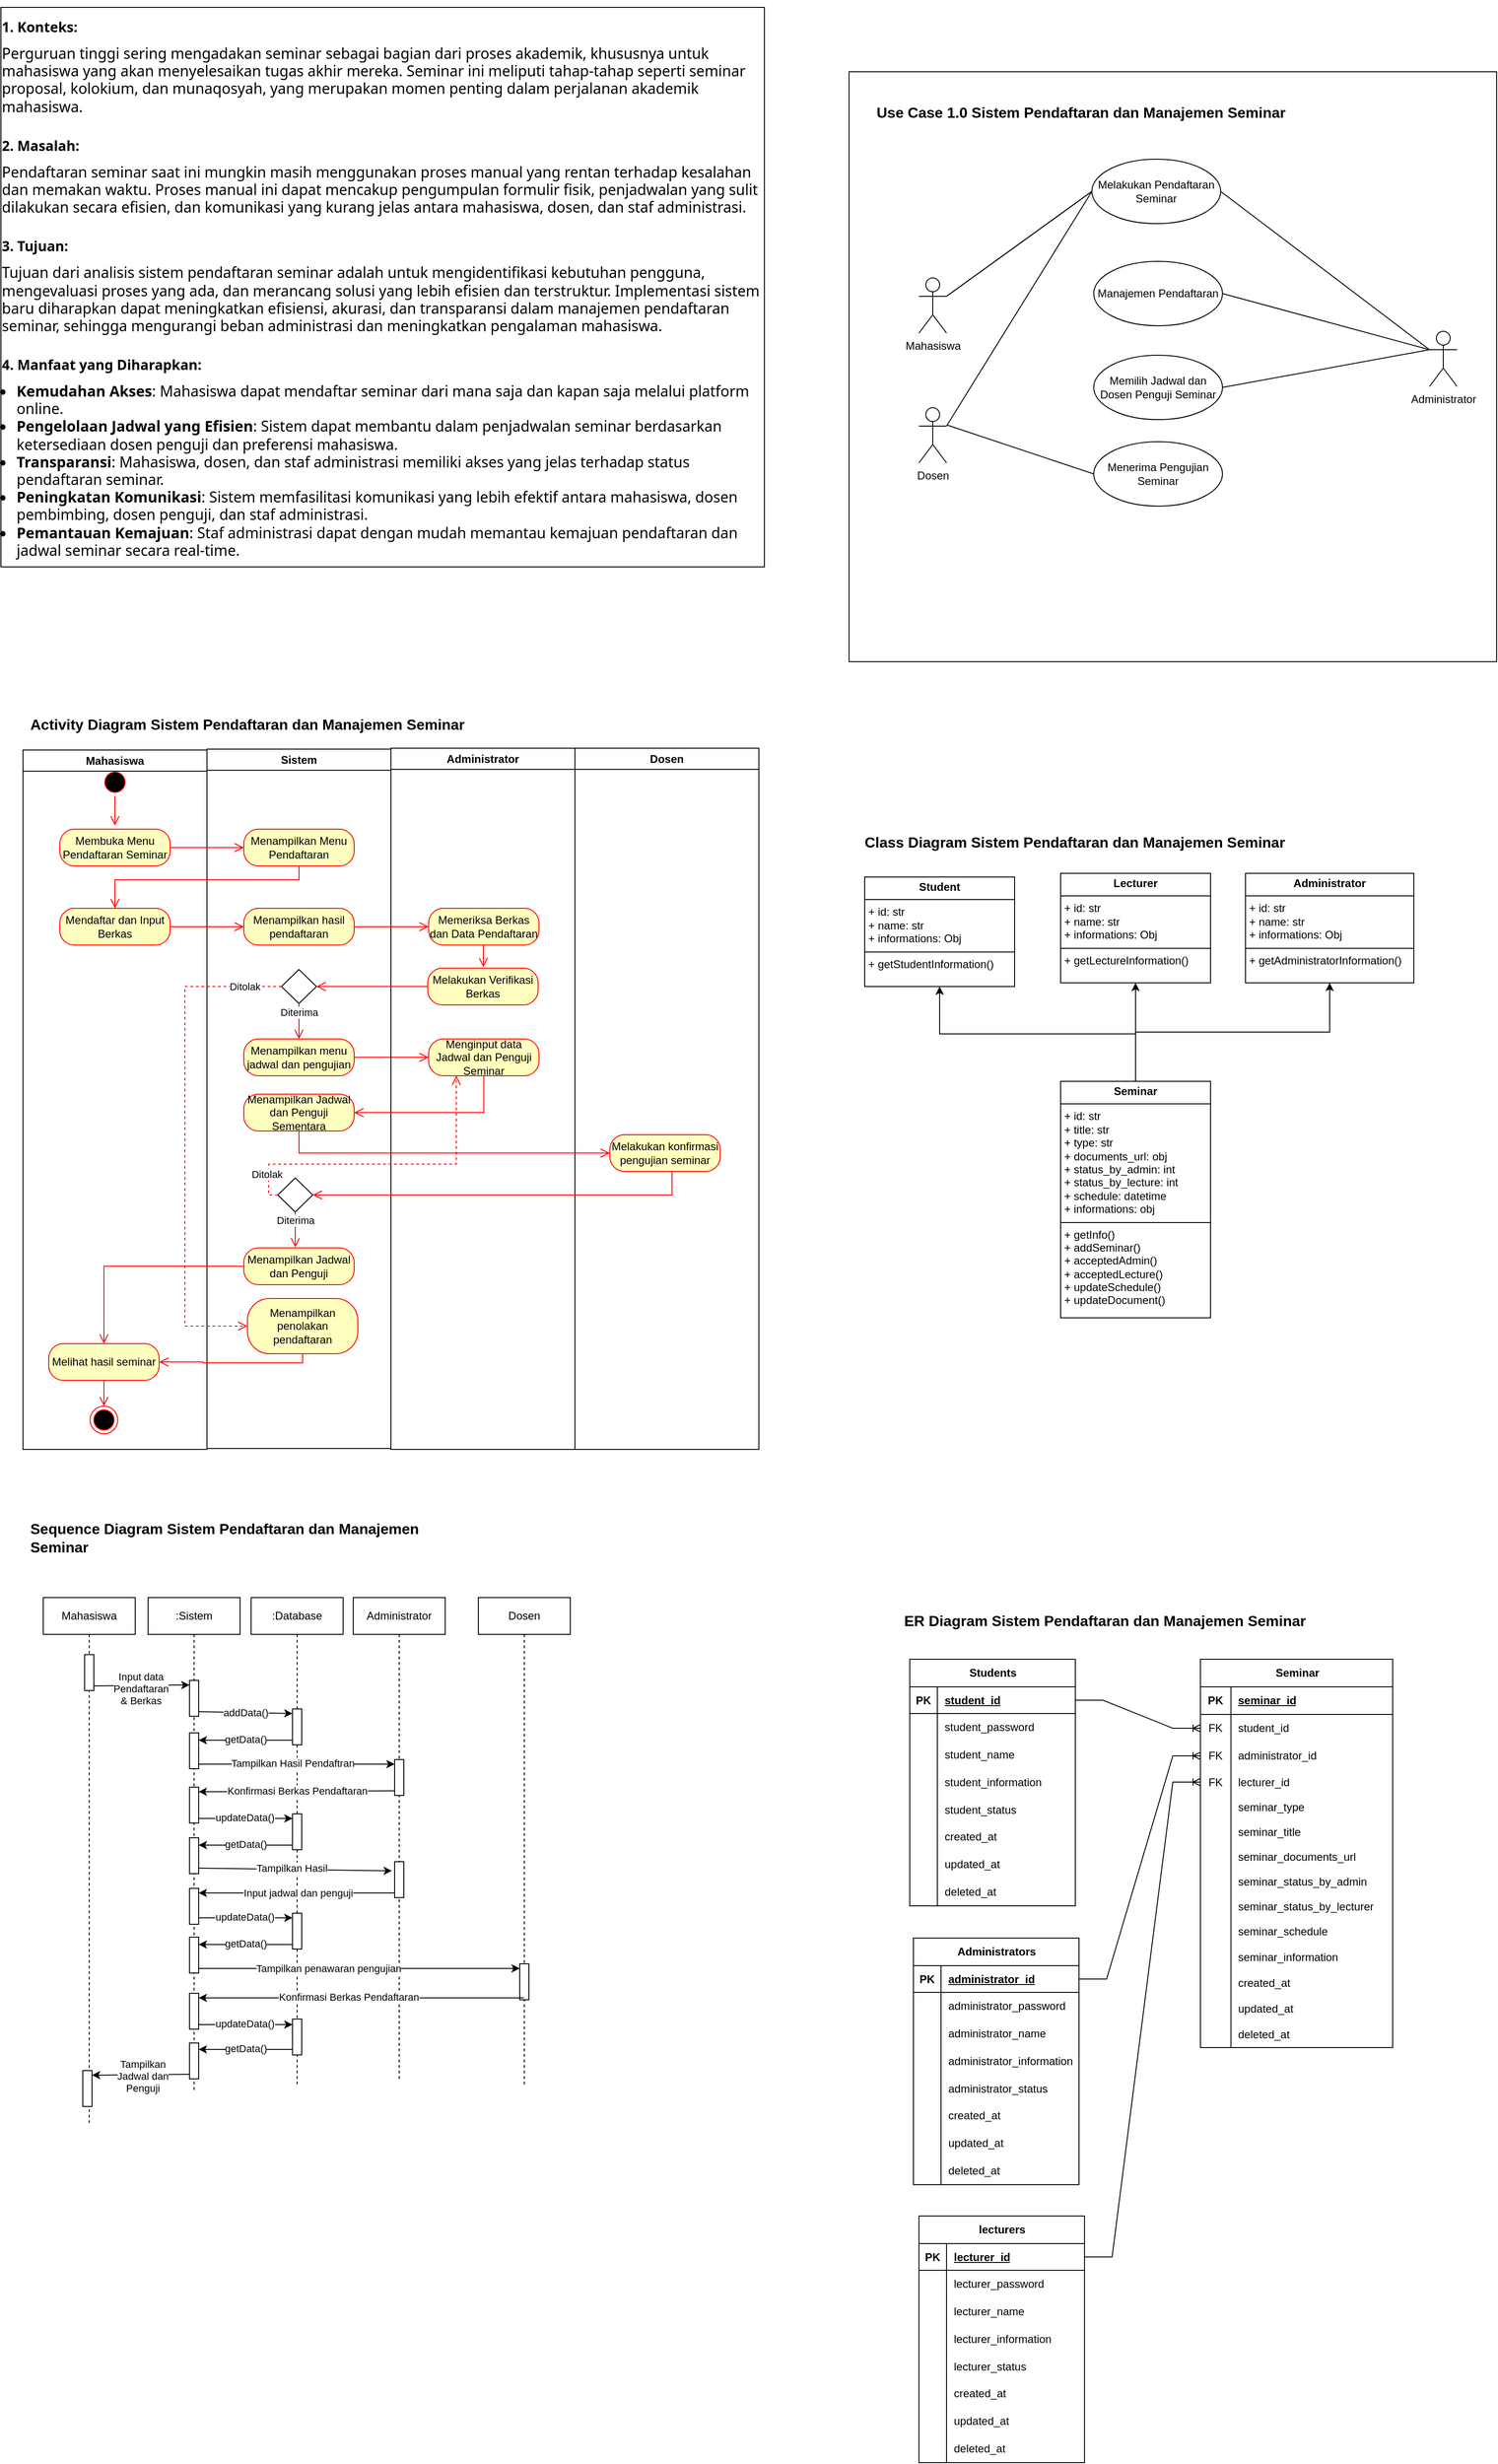<mxfile version="24.2.7" type="github">
  <diagram name="Page-1" id="fWyHtkor9l7rRrTD2WUf">
    <mxGraphModel dx="1613" dy="518" grid="0" gridSize="10" guides="1" tooltips="1" connect="1" arrows="1" fold="1" page="1" pageScale="1" pageWidth="850" pageHeight="1100" background="none" math="0" shadow="0">
      <root>
        <mxCell id="0" />
        <mxCell id="1" parent="0" />
        <mxCell id="_0-qu6X5wqAPZ1qLUZdc-36" value="" style="rounded=0;whiteSpace=wrap;html=1;" vertex="1" parent="1">
          <mxGeometry x="82" y="103" width="704" height="641" as="geometry" />
        </mxCell>
        <mxCell id="_0-qu6X5wqAPZ1qLUZdc-2" value="Mahasiswa" style="shape=umlActor;verticalLabelPosition=bottom;verticalAlign=top;html=1;outlineConnect=0;" vertex="1" parent="1">
          <mxGeometry x="158" y="327" width="30" height="60" as="geometry" />
        </mxCell>
        <mxCell id="_0-qu6X5wqAPZ1qLUZdc-4" value="Dosen" style="shape=umlActor;verticalLabelPosition=bottom;verticalAlign=top;html=1;outlineConnect=0;" vertex="1" parent="1">
          <mxGeometry x="158" y="468" width="30" height="60" as="geometry" />
        </mxCell>
        <mxCell id="_0-qu6X5wqAPZ1qLUZdc-5" value="Administrator" style="shape=umlActor;verticalLabelPosition=bottom;verticalAlign=top;html=1;outlineConnect=0;" vertex="1" parent="1">
          <mxGeometry x="713" y="385" width="30" height="60" as="geometry" />
        </mxCell>
        <mxCell id="_0-qu6X5wqAPZ1qLUZdc-9" value="Melakukan Pendaftaran&lt;div&gt;Seminar&lt;/div&gt;" style="ellipse;whiteSpace=wrap;html=1;" vertex="1" parent="1">
          <mxGeometry x="346" y="198" width="140" height="70" as="geometry" />
        </mxCell>
        <mxCell id="_0-qu6X5wqAPZ1qLUZdc-10" value="Manajemen Pendaftaran" style="ellipse;whiteSpace=wrap;html=1;" vertex="1" parent="1">
          <mxGeometry x="348" y="309" width="140" height="70" as="geometry" />
        </mxCell>
        <mxCell id="_0-qu6X5wqAPZ1qLUZdc-12" value="Memilih Jadwal dan Dosen Penguji Seminar" style="ellipse;whiteSpace=wrap;html=1;" vertex="1" parent="1">
          <mxGeometry x="348" y="411" width="140" height="70" as="geometry" />
        </mxCell>
        <mxCell id="_0-qu6X5wqAPZ1qLUZdc-13" value="Menerima Pengujian Seminar" style="ellipse;whiteSpace=wrap;html=1;" vertex="1" parent="1">
          <mxGeometry x="348" y="505" width="140" height="70" as="geometry" />
        </mxCell>
        <mxCell id="_0-qu6X5wqAPZ1qLUZdc-17" value="" style="endArrow=none;html=1;rounded=0;exitX=1;exitY=0.333;exitDx=0;exitDy=0;exitPerimeter=0;entryX=0;entryY=0.5;entryDx=0;entryDy=0;" edge="1" parent="1" source="_0-qu6X5wqAPZ1qLUZdc-2" target="_0-qu6X5wqAPZ1qLUZdc-9">
          <mxGeometry width="50" height="50" relative="1" as="geometry">
            <mxPoint x="407" y="446" as="sourcePoint" />
            <mxPoint x="348.0" y="248" as="targetPoint" />
          </mxGeometry>
        </mxCell>
        <mxCell id="_0-qu6X5wqAPZ1qLUZdc-18" value="" style="endArrow=none;html=1;rounded=0;entryX=0;entryY=0.5;entryDx=0;entryDy=0;exitX=1;exitY=0.333;exitDx=0;exitDy=0;exitPerimeter=0;" edge="1" parent="1" source="_0-qu6X5wqAPZ1qLUZdc-2" target="_0-qu6X5wqAPZ1qLUZdc-9">
          <mxGeometry width="50" height="50" relative="1" as="geometry">
            <mxPoint x="221" y="381" as="sourcePoint" />
            <mxPoint x="358" y="162" as="targetPoint" />
          </mxGeometry>
        </mxCell>
        <mxCell id="_0-qu6X5wqAPZ1qLUZdc-23" value="" style="endArrow=none;html=1;rounded=0;entryX=0;entryY=0.333;entryDx=0;entryDy=0;entryPerimeter=0;exitX=1;exitY=0.5;exitDx=0;exitDy=0;" edge="1" parent="1" source="_0-qu6X5wqAPZ1qLUZdc-9" target="_0-qu6X5wqAPZ1qLUZdc-5">
          <mxGeometry width="50" height="50" relative="1" as="geometry">
            <mxPoint x="488.0" y="248" as="sourcePoint" />
            <mxPoint x="358" y="266" as="targetPoint" />
          </mxGeometry>
        </mxCell>
        <mxCell id="_0-qu6X5wqAPZ1qLUZdc-25" value="" style="endArrow=none;html=1;rounded=0;entryX=0;entryY=0.333;entryDx=0;entryDy=0;entryPerimeter=0;exitX=1;exitY=0.5;exitDx=0;exitDy=0;" edge="1" parent="1" source="_0-qu6X5wqAPZ1qLUZdc-10" target="_0-qu6X5wqAPZ1qLUZdc-5">
          <mxGeometry width="50" height="50" relative="1" as="geometry">
            <mxPoint x="498" y="362" as="sourcePoint" />
            <mxPoint x="699" y="236" as="targetPoint" />
          </mxGeometry>
        </mxCell>
        <mxCell id="_0-qu6X5wqAPZ1qLUZdc-26" value="" style="endArrow=none;html=1;rounded=0;entryX=0;entryY=0.333;entryDx=0;entryDy=0;entryPerimeter=0;exitX=1;exitY=0.5;exitDx=0;exitDy=0;" edge="1" parent="1" source="_0-qu6X5wqAPZ1qLUZdc-12" target="_0-qu6X5wqAPZ1qLUZdc-5">
          <mxGeometry width="50" height="50" relative="1" as="geometry">
            <mxPoint x="498" y="466" as="sourcePoint" />
            <mxPoint x="699" y="236" as="targetPoint" />
          </mxGeometry>
        </mxCell>
        <mxCell id="_0-qu6X5wqAPZ1qLUZdc-30" value="" style="endArrow=none;html=1;rounded=0;exitX=1;exitY=0.333;exitDx=0;exitDy=0;exitPerimeter=0;entryX=0;entryY=0.5;entryDx=0;entryDy=0;" edge="1" parent="1" source="_0-qu6X5wqAPZ1qLUZdc-4" target="_0-qu6X5wqAPZ1qLUZdc-9">
          <mxGeometry width="50" height="50" relative="1" as="geometry">
            <mxPoint x="198" y="357" as="sourcePoint" />
            <mxPoint x="348.0" y="248" as="targetPoint" />
          </mxGeometry>
        </mxCell>
        <mxCell id="_0-qu6X5wqAPZ1qLUZdc-33" value="" style="endArrow=none;html=1;rounded=0;entryX=0;entryY=0.5;entryDx=0;entryDy=0;" edge="1" parent="1" target="_0-qu6X5wqAPZ1qLUZdc-13">
          <mxGeometry width="50" height="50" relative="1" as="geometry">
            <mxPoint x="189" y="487" as="sourcePoint" />
            <mxPoint x="358" y="258" as="targetPoint" />
          </mxGeometry>
        </mxCell>
        <mxCell id="_0-qu6X5wqAPZ1qLUZdc-34" value="&lt;b&gt;&lt;font style=&quot;font-size: 16px;&quot;&gt;Use Case 1.0 Sistem Pendaftaran dan Manajemen Seminar&lt;/font&gt;&lt;/b&gt;" style="text;html=1;align=left;verticalAlign=middle;whiteSpace=wrap;rounded=0;" vertex="1" parent="1">
          <mxGeometry x="110" y="132" width="487" height="30" as="geometry" />
        </mxCell>
        <mxCell id="_0-qu6X5wqAPZ1qLUZdc-42" value="Mahasiswa" style="swimlane;whiteSpace=wrap;html=1;" vertex="1" parent="1">
          <mxGeometry x="-816" y="840" width="200" height="760" as="geometry" />
        </mxCell>
        <mxCell id="_0-qu6X5wqAPZ1qLUZdc-49" value="Mendaftar dan Input Berkas" style="rounded=1;whiteSpace=wrap;html=1;arcSize=40;fontColor=#000000;fillColor=#ffffc0;strokeColor=#ff0000;" vertex="1" parent="_0-qu6X5wqAPZ1qLUZdc-42">
          <mxGeometry x="40" y="172" width="120" height="40" as="geometry" />
        </mxCell>
        <mxCell id="_0-qu6X5wqAPZ1qLUZdc-47" value="" style="ellipse;html=1;shape=startState;fillColor=#000000;strokeColor=#ff0000;" vertex="1" parent="_0-qu6X5wqAPZ1qLUZdc-42">
          <mxGeometry x="85" y="20" width="30" height="30" as="geometry" />
        </mxCell>
        <mxCell id="_0-qu6X5wqAPZ1qLUZdc-72" value="Membuka Menu Pendaftaran Seminar" style="rounded=1;whiteSpace=wrap;html=1;arcSize=40;fontColor=#000000;fillColor=#ffffc0;strokeColor=#ff0000;" vertex="1" parent="_0-qu6X5wqAPZ1qLUZdc-42">
          <mxGeometry x="40" y="86" width="120" height="40" as="geometry" />
        </mxCell>
        <mxCell id="_0-qu6X5wqAPZ1qLUZdc-105" value="Melihat hasil seminar" style="rounded=1;whiteSpace=wrap;html=1;arcSize=40;fontColor=#000000;fillColor=#ffffc0;strokeColor=#ff0000;" vertex="1" parent="_0-qu6X5wqAPZ1qLUZdc-42">
          <mxGeometry x="28.0" y="645" width="120" height="40" as="geometry" />
        </mxCell>
        <mxCell id="_0-qu6X5wqAPZ1qLUZdc-106" value="" style="ellipse;html=1;shape=endState;fillColor=#000000;strokeColor=#ff0000;" vertex="1" parent="_0-qu6X5wqAPZ1qLUZdc-42">
          <mxGeometry x="73" y="713" width="30" height="30" as="geometry" />
        </mxCell>
        <mxCell id="_0-qu6X5wqAPZ1qLUZdc-107" value="" style="edgeStyle=orthogonalEdgeStyle;html=1;verticalAlign=bottom;endArrow=open;endSize=8;strokeColor=#ff0000;rounded=0;exitX=0.5;exitY=1;exitDx=0;exitDy=0;entryX=0.5;entryY=0;entryDx=0;entryDy=0;" edge="1" parent="_0-qu6X5wqAPZ1qLUZdc-42" source="_0-qu6X5wqAPZ1qLUZdc-105" target="_0-qu6X5wqAPZ1qLUZdc-106">
          <mxGeometry relative="1" as="geometry">
            <mxPoint x="158" y="675" as="targetPoint" />
            <mxPoint x="245" y="675" as="sourcePoint" />
          </mxGeometry>
        </mxCell>
        <mxCell id="_0-qu6X5wqAPZ1qLUZdc-43" value="Administrator" style="swimlane;whiteSpace=wrap;html=1;" vertex="1" parent="1">
          <mxGeometry x="-416" y="838" width="200" height="762" as="geometry" />
        </mxCell>
        <mxCell id="_0-qu6X5wqAPZ1qLUZdc-52" value="Memeriksa Berkas dan Data Pendaftaran" style="rounded=1;whiteSpace=wrap;html=1;arcSize=40;fontColor=#000000;fillColor=#ffffc0;strokeColor=#ff0000;" vertex="1" parent="_0-qu6X5wqAPZ1qLUZdc-43">
          <mxGeometry x="41" y="174" width="120" height="40" as="geometry" />
        </mxCell>
        <mxCell id="_0-qu6X5wqAPZ1qLUZdc-53" value="" style="edgeStyle=orthogonalEdgeStyle;html=1;verticalAlign=bottom;endArrow=open;endSize=8;strokeColor=#ff0000;rounded=0;" edge="1" source="_0-qu6X5wqAPZ1qLUZdc-52" parent="_0-qu6X5wqAPZ1qLUZdc-43">
          <mxGeometry relative="1" as="geometry">
            <mxPoint x="100.5" y="238" as="targetPoint" />
          </mxGeometry>
        </mxCell>
        <mxCell id="_0-qu6X5wqAPZ1qLUZdc-61" value="Menginput data Jadwal dan Penguji Seminar" style="rounded=1;whiteSpace=wrap;html=1;arcSize=40;fontColor=#000000;fillColor=#ffffc0;strokeColor=#ff0000;" vertex="1" parent="_0-qu6X5wqAPZ1qLUZdc-43">
          <mxGeometry x="41.0" y="316" width="120" height="40" as="geometry" />
        </mxCell>
        <mxCell id="_0-qu6X5wqAPZ1qLUZdc-86" value="Melakukan Verifikasi Berkas" style="rounded=1;whiteSpace=wrap;html=1;arcSize=40;fontColor=#000000;fillColor=#ffffc0;strokeColor=#ff0000;" vertex="1" parent="_0-qu6X5wqAPZ1qLUZdc-43">
          <mxGeometry x="40" y="239" width="120" height="40" as="geometry" />
        </mxCell>
        <mxCell id="_0-qu6X5wqAPZ1qLUZdc-46" value="Dosen" style="swimlane;whiteSpace=wrap;html=1;" vertex="1" parent="1">
          <mxGeometry x="-216" y="838" width="200" height="762" as="geometry" />
        </mxCell>
        <mxCell id="_0-qu6X5wqAPZ1qLUZdc-64" value="Melakukan konfirmasi pengujian seminar" style="rounded=1;whiteSpace=wrap;html=1;arcSize=40;fontColor=#000000;fillColor=#ffffc0;strokeColor=#ff0000;" vertex="1" parent="_0-qu6X5wqAPZ1qLUZdc-46">
          <mxGeometry x="38" y="420" width="120" height="40" as="geometry" />
        </mxCell>
        <mxCell id="_0-qu6X5wqAPZ1qLUZdc-60" value="" style="edgeStyle=orthogonalEdgeStyle;html=1;verticalAlign=bottom;endArrow=open;endSize=8;strokeColor=#ff0000;rounded=0;exitX=1;exitY=0.5;exitDx=0;exitDy=0;entryX=0;entryY=0.5;entryDx=0;entryDy=0;" edge="1" parent="1" source="_0-qu6X5wqAPZ1qLUZdc-57" target="_0-qu6X5wqAPZ1qLUZdc-61">
          <mxGeometry relative="1" as="geometry">
            <mxPoint x="-317" y="1206" as="targetPoint" />
            <mxPoint x="-317.5" y="1182" as="sourcePoint" />
          </mxGeometry>
        </mxCell>
        <mxCell id="_0-qu6X5wqAPZ1qLUZdc-70" value="Sistem" style="swimlane;whiteSpace=wrap;html=1;" vertex="1" parent="1">
          <mxGeometry x="-616" y="839" width="200" height="760" as="geometry" />
        </mxCell>
        <mxCell id="_0-qu6X5wqAPZ1qLUZdc-78" value="Menampilkan Menu Pendaftaran" style="rounded=1;whiteSpace=wrap;html=1;arcSize=40;fontColor=#000000;fillColor=#ffffc0;strokeColor=#ff0000;" vertex="1" parent="_0-qu6X5wqAPZ1qLUZdc-70">
          <mxGeometry x="40" y="87" width="120" height="40" as="geometry" />
        </mxCell>
        <mxCell id="_0-qu6X5wqAPZ1qLUZdc-83" value="Menampilkan hasil pendaftaran" style="rounded=1;whiteSpace=wrap;html=1;arcSize=40;fontColor=#000000;fillColor=#ffffc0;strokeColor=#ff0000;" vertex="1" parent="_0-qu6X5wqAPZ1qLUZdc-70">
          <mxGeometry x="40" y="173" width="120" height="40" as="geometry" />
        </mxCell>
        <mxCell id="_0-qu6X5wqAPZ1qLUZdc-88" value="" style="rhombus;whiteSpace=wrap;html=1;" vertex="1" parent="_0-qu6X5wqAPZ1qLUZdc-70">
          <mxGeometry x="81" y="239.5" width="38" height="37" as="geometry" />
        </mxCell>
        <mxCell id="_0-qu6X5wqAPZ1qLUZdc-57" value="Menampilkan menu jadwal dan pengujian" style="rounded=1;whiteSpace=wrap;html=1;arcSize=40;fontColor=#000000;fillColor=#ffffc0;strokeColor=#ff0000;" vertex="1" parent="_0-qu6X5wqAPZ1qLUZdc-70">
          <mxGeometry x="40" y="315" width="120" height="40" as="geometry" />
        </mxCell>
        <mxCell id="_0-qu6X5wqAPZ1qLUZdc-91" value="Diterima" style="edgeStyle=orthogonalEdgeStyle;html=1;verticalAlign=bottom;endArrow=open;endSize=8;strokeColor=#ff0000;rounded=0;exitX=0.5;exitY=1;exitDx=0;exitDy=0;entryX=0.5;entryY=0;entryDx=0;entryDy=0;" edge="1" parent="_0-qu6X5wqAPZ1qLUZdc-70" source="_0-qu6X5wqAPZ1qLUZdc-88" target="_0-qu6X5wqAPZ1qLUZdc-57">
          <mxGeometry x="-0.067" relative="1" as="geometry">
            <mxPoint x="108" y="340" as="targetPoint" />
            <mxPoint x="250" y="268" as="sourcePoint" />
            <Array as="points">
              <mxPoint x="100" y="297" />
              <mxPoint x="100" y="297" />
            </Array>
            <mxPoint as="offset" />
          </mxGeometry>
        </mxCell>
        <mxCell id="_0-qu6X5wqAPZ1qLUZdc-93" value="Menampilkan Jadwal dan Penguji Sementara" style="rounded=1;whiteSpace=wrap;html=1;arcSize=40;fontColor=#000000;fillColor=#ffffc0;strokeColor=#ff0000;" vertex="1" parent="_0-qu6X5wqAPZ1qLUZdc-70">
          <mxGeometry x="40" y="375" width="120" height="40" as="geometry" />
        </mxCell>
        <mxCell id="_0-qu6X5wqAPZ1qLUZdc-99" value="Menampilkan Jadwal dan Penguji" style="rounded=1;whiteSpace=wrap;html=1;arcSize=40;fontColor=#000000;fillColor=#ffffc0;strokeColor=#ff0000;" vertex="1" parent="_0-qu6X5wqAPZ1qLUZdc-70">
          <mxGeometry x="40" y="542" width="120" height="40" as="geometry" />
        </mxCell>
        <mxCell id="_0-qu6X5wqAPZ1qLUZdc-101" value="" style="rhombus;whiteSpace=wrap;html=1;" vertex="1" parent="_0-qu6X5wqAPZ1qLUZdc-70">
          <mxGeometry x="77" y="466" width="38" height="37" as="geometry" />
        </mxCell>
        <mxCell id="_0-qu6X5wqAPZ1qLUZdc-102" value="Diterima" style="edgeStyle=orthogonalEdgeStyle;html=1;verticalAlign=bottom;endArrow=open;endSize=8;strokeColor=#ff0000;rounded=0;exitX=0.5;exitY=1;exitDx=0;exitDy=0;entryX=0.5;entryY=0;entryDx=0;entryDy=0;" edge="1" parent="_0-qu6X5wqAPZ1qLUZdc-70" source="_0-qu6X5wqAPZ1qLUZdc-101">
          <mxGeometry x="-0.067" relative="1" as="geometry">
            <mxPoint x="96" y="541.5" as="targetPoint" />
            <mxPoint x="246" y="494.5" as="sourcePoint" />
            <Array as="points">
              <mxPoint x="96" y="523.5" />
              <mxPoint x="96" y="523.5" />
            </Array>
            <mxPoint as="offset" />
          </mxGeometry>
        </mxCell>
        <mxCell id="_0-qu6X5wqAPZ1qLUZdc-112" value="Menampilkan penolakan pendaftaran" style="rounded=1;whiteSpace=wrap;html=1;arcSize=40;fontColor=#000000;fillColor=#ffffc0;strokeColor=#ff0000;" vertex="1" parent="_0-qu6X5wqAPZ1qLUZdc-70">
          <mxGeometry x="44" y="597" width="120" height="60" as="geometry" />
        </mxCell>
        <mxCell id="_0-qu6X5wqAPZ1qLUZdc-113" value="" style="edgeStyle=orthogonalEdgeStyle;html=1;verticalAlign=bottom;endArrow=open;endSize=8;strokeColor=#ff0000;rounded=0;exitX=0;exitY=0.5;exitDx=0;exitDy=0;entryX=0;entryY=0.5;entryDx=0;entryDy=0;dashed=1;" edge="1" parent="_0-qu6X5wqAPZ1qLUZdc-70" source="_0-qu6X5wqAPZ1qLUZdc-88" target="_0-qu6X5wqAPZ1qLUZdc-112">
          <mxGeometry relative="1" as="geometry">
            <mxPoint x="-37" y="572" as="targetPoint" />
            <mxPoint x="80" y="256" as="sourcePoint" />
            <Array as="points">
              <mxPoint x="-24" y="258" />
              <mxPoint x="-24" y="627" />
            </Array>
          </mxGeometry>
        </mxCell>
        <mxCell id="_0-qu6X5wqAPZ1qLUZdc-116" value="Ditolak" style="edgeLabel;html=1;align=center;verticalAlign=middle;resizable=0;points=[];" vertex="1" connectable="0" parent="_0-qu6X5wqAPZ1qLUZdc-113">
          <mxGeometry x="-0.851" relative="1" as="geometry">
            <mxPoint as="offset" />
          </mxGeometry>
        </mxCell>
        <mxCell id="_0-qu6X5wqAPZ1qLUZdc-48" value="" style="edgeStyle=orthogonalEdgeStyle;html=1;verticalAlign=bottom;endArrow=open;endSize=8;strokeColor=#ff0000;rounded=0;" edge="1" source="_0-qu6X5wqAPZ1qLUZdc-47" parent="1">
          <mxGeometry relative="1" as="geometry">
            <mxPoint x="-716" y="922" as="targetPoint" />
          </mxGeometry>
        </mxCell>
        <mxCell id="_0-qu6X5wqAPZ1qLUZdc-79" value="" style="edgeStyle=orthogonalEdgeStyle;html=1;verticalAlign=bottom;endArrow=open;endSize=8;strokeColor=#ff0000;rounded=0;entryX=0.5;entryY=0;entryDx=0;entryDy=0;" edge="1" source="_0-qu6X5wqAPZ1qLUZdc-78" parent="1" target="_0-qu6X5wqAPZ1qLUZdc-49">
          <mxGeometry relative="1" as="geometry">
            <mxPoint x="-516" y="1026" as="targetPoint" />
            <Array as="points">
              <mxPoint x="-516" y="981" />
              <mxPoint x="-716" y="981" />
            </Array>
          </mxGeometry>
        </mxCell>
        <mxCell id="_0-qu6X5wqAPZ1qLUZdc-82" value="" style="edgeStyle=orthogonalEdgeStyle;html=1;verticalAlign=bottom;endArrow=open;endSize=8;strokeColor=#ff0000;rounded=0;entryX=0;entryY=0.5;entryDx=0;entryDy=0;exitX=1;exitY=0.5;exitDx=0;exitDy=0;" edge="1" parent="1" source="_0-qu6X5wqAPZ1qLUZdc-72" target="_0-qu6X5wqAPZ1qLUZdc-78">
          <mxGeometry relative="1" as="geometry">
            <mxPoint x="-706" y="932" as="targetPoint" />
            <mxPoint x="-706" y="900" as="sourcePoint" />
          </mxGeometry>
        </mxCell>
        <mxCell id="_0-qu6X5wqAPZ1qLUZdc-84" value="" style="edgeStyle=orthogonalEdgeStyle;html=1;verticalAlign=bottom;endArrow=open;endSize=8;strokeColor=#ff0000;rounded=0;entryX=0;entryY=0.5;entryDx=0;entryDy=0;exitX=1;exitY=0.5;exitDx=0;exitDy=0;" edge="1" parent="1" source="_0-qu6X5wqAPZ1qLUZdc-49" target="_0-qu6X5wqAPZ1qLUZdc-83">
          <mxGeometry relative="1" as="geometry">
            <mxPoint x="-566" y="956" as="targetPoint" />
            <mxPoint x="-646" y="956" as="sourcePoint" />
          </mxGeometry>
        </mxCell>
        <mxCell id="_0-qu6X5wqAPZ1qLUZdc-85" value="" style="edgeStyle=orthogonalEdgeStyle;html=1;verticalAlign=bottom;endArrow=open;endSize=8;strokeColor=#ff0000;rounded=0;entryX=0;entryY=0.5;entryDx=0;entryDy=0;exitX=1;exitY=0.5;exitDx=0;exitDy=0;" edge="1" parent="1" source="_0-qu6X5wqAPZ1qLUZdc-83" target="_0-qu6X5wqAPZ1qLUZdc-52">
          <mxGeometry relative="1" as="geometry">
            <mxPoint x="-566" y="1042" as="targetPoint" />
            <mxPoint x="-450" y="1034" as="sourcePoint" />
          </mxGeometry>
        </mxCell>
        <mxCell id="_0-qu6X5wqAPZ1qLUZdc-89" value="" style="edgeStyle=orthogonalEdgeStyle;html=1;verticalAlign=bottom;endArrow=open;endSize=8;strokeColor=#ff0000;rounded=0;exitX=0;exitY=0.5;exitDx=0;exitDy=0;entryX=1;entryY=0.5;entryDx=0;entryDy=0;" edge="1" parent="1" source="_0-qu6X5wqAPZ1qLUZdc-86" target="_0-qu6X5wqAPZ1qLUZdc-88">
          <mxGeometry relative="1" as="geometry">
            <mxPoint x="-454" y="1132" as="targetPoint" />
            <mxPoint x="-307.5" y="1192" as="sourcePoint" />
          </mxGeometry>
        </mxCell>
        <mxCell id="_0-qu6X5wqAPZ1qLUZdc-95" value="" style="edgeStyle=orthogonalEdgeStyle;html=1;verticalAlign=bottom;endArrow=open;endSize=8;strokeColor=#ff0000;rounded=0;exitX=0.5;exitY=1;exitDx=0;exitDy=0;entryX=1;entryY=0.5;entryDx=0;entryDy=0;" edge="1" parent="1" source="_0-qu6X5wqAPZ1qLUZdc-61" target="_0-qu6X5wqAPZ1qLUZdc-93">
          <mxGeometry relative="1" as="geometry">
            <mxPoint x="-365" y="1184" as="targetPoint" />
            <mxPoint x="-446" y="1184" as="sourcePoint" />
          </mxGeometry>
        </mxCell>
        <mxCell id="_0-qu6X5wqAPZ1qLUZdc-97" value="" style="edgeStyle=orthogonalEdgeStyle;html=1;verticalAlign=bottom;endArrow=open;endSize=8;strokeColor=#ff0000;rounded=0;exitX=0.5;exitY=1;exitDx=0;exitDy=0;entryX=0;entryY=0.5;entryDx=0;entryDy=0;" edge="1" parent="1" source="_0-qu6X5wqAPZ1qLUZdc-93" target="_0-qu6X5wqAPZ1qLUZdc-64">
          <mxGeometry relative="1" as="geometry">
            <mxPoint x="-365" y="1184" as="targetPoint" />
            <mxPoint x="-446" y="1184" as="sourcePoint" />
          </mxGeometry>
        </mxCell>
        <mxCell id="_0-qu6X5wqAPZ1qLUZdc-65" value="" style="edgeStyle=orthogonalEdgeStyle;html=1;verticalAlign=bottom;endArrow=open;endSize=8;strokeColor=#ff0000;rounded=0;entryX=1;entryY=0.5;entryDx=0;entryDy=0;exitX=0.563;exitY=0.996;exitDx=0;exitDy=0;exitPerimeter=0;" edge="1" source="_0-qu6X5wqAPZ1qLUZdc-64" parent="1" target="_0-qu6X5wqAPZ1qLUZdc-101">
          <mxGeometry relative="1" as="geometry">
            <mxPoint x="-119" y="1340" as="targetPoint" />
          </mxGeometry>
        </mxCell>
        <mxCell id="_0-qu6X5wqAPZ1qLUZdc-103" value="" style="edgeStyle=orthogonalEdgeStyle;html=1;verticalAlign=bottom;endArrow=open;endSize=8;strokeColor=#ff0000;rounded=0;entryX=0.25;entryY=1;entryDx=0;entryDy=0;exitX=0;exitY=0.5;exitDx=0;exitDy=0;dashed=1;" edge="1" parent="1" source="_0-qu6X5wqAPZ1qLUZdc-101" target="_0-qu6X5wqAPZ1qLUZdc-61">
          <mxGeometry relative="1" as="geometry">
            <mxPoint x="-491" y="1333" as="targetPoint" />
            <mxPoint x="-100" y="1308" as="sourcePoint" />
            <Array as="points">
              <mxPoint x="-549" y="1324" />
              <mxPoint x="-549" y="1290" />
              <mxPoint x="-345" y="1290" />
            </Array>
          </mxGeometry>
        </mxCell>
        <mxCell id="_0-qu6X5wqAPZ1qLUZdc-104" value="Ditolak" style="edgeLabel;html=1;align=center;verticalAlign=middle;resizable=0;points=[];" vertex="1" connectable="0" parent="_0-qu6X5wqAPZ1qLUZdc-103">
          <mxGeometry x="-0.812" y="2" relative="1" as="geometry">
            <mxPoint as="offset" />
          </mxGeometry>
        </mxCell>
        <mxCell id="_0-qu6X5wqAPZ1qLUZdc-100" value="" style="edgeStyle=orthogonalEdgeStyle;html=1;verticalAlign=bottom;endArrow=open;endSize=8;strokeColor=#ff0000;rounded=0;" edge="1" source="_0-qu6X5wqAPZ1qLUZdc-99" parent="1" target="_0-qu6X5wqAPZ1qLUZdc-105">
          <mxGeometry relative="1" as="geometry">
            <mxPoint x="-516" y="1480" as="targetPoint" />
          </mxGeometry>
        </mxCell>
        <mxCell id="_0-qu6X5wqAPZ1qLUZdc-115" value="" style="edgeStyle=orthogonalEdgeStyle;html=1;verticalAlign=bottom;endArrow=open;endSize=8;strokeColor=#ff0000;rounded=0;exitX=0.5;exitY=1;exitDx=0;exitDy=0;entryX=1;entryY=0.5;entryDx=0;entryDy=0;" edge="1" parent="1" source="_0-qu6X5wqAPZ1qLUZdc-112" target="_0-qu6X5wqAPZ1qLUZdc-105">
          <mxGeometry relative="1" as="geometry">
            <mxPoint x="-718" y="1495" as="targetPoint" />
            <mxPoint x="-566" y="1411" as="sourcePoint" />
          </mxGeometry>
        </mxCell>
        <mxCell id="_0-qu6X5wqAPZ1qLUZdc-117" value="&lt;b&gt;&lt;font style=&quot;font-size: 16px;&quot;&gt;Activity Diagram Sistem Pendaftaran dan Manajemen Seminar&lt;/font&gt;&lt;/b&gt;" style="text;html=1;align=left;verticalAlign=middle;whiteSpace=wrap;rounded=0;" vertex="1" parent="1">
          <mxGeometry x="-810" y="797" width="487" height="30" as="geometry" />
        </mxCell>
        <mxCell id="_0-qu6X5wqAPZ1qLUZdc-121" value="Mahasiswa" style="shape=umlLifeline;perimeter=lifelinePerimeter;whiteSpace=wrap;html=1;container=1;dropTarget=0;collapsible=0;recursiveResize=0;outlineConnect=0;portConstraint=eastwest;newEdgeStyle={&quot;curved&quot;:0,&quot;rounded&quot;:0};" vertex="1" parent="1">
          <mxGeometry x="-794" y="1761" width="100" height="572" as="geometry" />
        </mxCell>
        <mxCell id="_0-qu6X5wqAPZ1qLUZdc-126" value="" style="html=1;points=[[0,0,0,0,5],[0,1,0,0,-5],[1,0,0,0,5],[1,1,0,0,-5]];perimeter=orthogonalPerimeter;outlineConnect=0;targetShapes=umlLifeline;portConstraint=eastwest;newEdgeStyle={&quot;curved&quot;:0,&quot;rounded&quot;:0};" vertex="1" parent="_0-qu6X5wqAPZ1qLUZdc-121">
          <mxGeometry x="45" y="62" width="10" height="39" as="geometry" />
        </mxCell>
        <mxCell id="_0-qu6X5wqAPZ1qLUZdc-177" value="" style="html=1;points=[[0,0,0,0,5],[0,1,0,0,-5],[1,0,0,0,5],[1,1,0,0,-5]];perimeter=orthogonalPerimeter;outlineConnect=0;targetShapes=umlLifeline;portConstraint=eastwest;newEdgeStyle={&quot;curved&quot;:0,&quot;rounded&quot;:0};" vertex="1" parent="_0-qu6X5wqAPZ1qLUZdc-121">
          <mxGeometry x="43" y="514" width="10" height="39" as="geometry" />
        </mxCell>
        <mxCell id="_0-qu6X5wqAPZ1qLUZdc-122" value="Administrator" style="shape=umlLifeline;perimeter=lifelinePerimeter;whiteSpace=wrap;html=1;container=1;dropTarget=0;collapsible=0;recursiveResize=0;outlineConnect=0;portConstraint=eastwest;newEdgeStyle={&quot;curved&quot;:0,&quot;rounded&quot;:0};" vertex="1" parent="1">
          <mxGeometry x="-457" y="1761" width="100" height="525" as="geometry" />
        </mxCell>
        <mxCell id="_0-qu6X5wqAPZ1qLUZdc-136" value="" style="html=1;points=[[0,0,0,0,5],[0,1,0,0,-5],[1,0,0,0,5],[1,1,0,0,-5]];perimeter=orthogonalPerimeter;outlineConnect=0;targetShapes=umlLifeline;portConstraint=eastwest;newEdgeStyle={&quot;curved&quot;:0,&quot;rounded&quot;:0};" vertex="1" parent="_0-qu6X5wqAPZ1qLUZdc-122">
          <mxGeometry x="45" y="176" width="10" height="39" as="geometry" />
        </mxCell>
        <mxCell id="_0-qu6X5wqAPZ1qLUZdc-152" value="" style="html=1;points=[[0,0,0,0,5],[0,1,0,0,-5],[1,0,0,0,5],[1,1,0,0,-5]];perimeter=orthogonalPerimeter;outlineConnect=0;targetShapes=umlLifeline;portConstraint=eastwest;newEdgeStyle={&quot;curved&quot;:0,&quot;rounded&quot;:0};" vertex="1" parent="_0-qu6X5wqAPZ1qLUZdc-122">
          <mxGeometry x="45" y="287" width="10" height="39" as="geometry" />
        </mxCell>
        <mxCell id="_0-qu6X5wqAPZ1qLUZdc-123" value="Dosen" style="shape=umlLifeline;perimeter=lifelinePerimeter;whiteSpace=wrap;html=1;container=1;dropTarget=0;collapsible=0;recursiveResize=0;outlineConnect=0;portConstraint=eastwest;newEdgeStyle={&quot;curved&quot;:0,&quot;rounded&quot;:0};" vertex="1" parent="1">
          <mxGeometry x="-321" y="1761" width="100" height="530" as="geometry" />
        </mxCell>
        <mxCell id="_0-qu6X5wqAPZ1qLUZdc-162" value="" style="html=1;points=[[0,0,0,0,5],[0,1,0,0,-5],[1,0,0,0,5],[1,1,0,0,-5]];perimeter=orthogonalPerimeter;outlineConnect=0;targetShapes=umlLifeline;portConstraint=eastwest;newEdgeStyle={&quot;curved&quot;:0,&quot;rounded&quot;:0};" vertex="1" parent="_0-qu6X5wqAPZ1qLUZdc-123">
          <mxGeometry x="45" y="398" width="10" height="39" as="geometry" />
        </mxCell>
        <mxCell id="_0-qu6X5wqAPZ1qLUZdc-124" value=":Sistem" style="shape=umlLifeline;perimeter=lifelinePerimeter;whiteSpace=wrap;html=1;container=1;dropTarget=0;collapsible=0;recursiveResize=0;outlineConnect=0;portConstraint=eastwest;newEdgeStyle={&quot;curved&quot;:0,&quot;rounded&quot;:0};" vertex="1" parent="1">
          <mxGeometry x="-680" y="1761" width="100" height="538" as="geometry" />
        </mxCell>
        <mxCell id="_0-qu6X5wqAPZ1qLUZdc-127" value="" style="html=1;points=[[0,0,0,0,5],[0,1,0,0,-5],[1,0,0,0,5],[1,1,0,0,-5]];perimeter=orthogonalPerimeter;outlineConnect=0;targetShapes=umlLifeline;portConstraint=eastwest;newEdgeStyle={&quot;curved&quot;:0,&quot;rounded&quot;:0};" vertex="1" parent="_0-qu6X5wqAPZ1qLUZdc-124">
          <mxGeometry x="45" y="90" width="10" height="39" as="geometry" />
        </mxCell>
        <mxCell id="_0-qu6X5wqAPZ1qLUZdc-133" value="" style="html=1;points=[[0,0,0,0,5],[0,1,0,0,-5],[1,0,0,0,5],[1,1,0,0,-5]];perimeter=orthogonalPerimeter;outlineConnect=0;targetShapes=umlLifeline;portConstraint=eastwest;newEdgeStyle={&quot;curved&quot;:0,&quot;rounded&quot;:0};" vertex="1" parent="_0-qu6X5wqAPZ1qLUZdc-124">
          <mxGeometry x="45" y="147" width="10" height="39" as="geometry" />
        </mxCell>
        <mxCell id="_0-qu6X5wqAPZ1qLUZdc-139" value="" style="html=1;points=[[0,0,0,0,5],[0,1,0,0,-5],[1,0,0,0,5],[1,1,0,0,-5]];perimeter=orthogonalPerimeter;outlineConnect=0;targetShapes=umlLifeline;portConstraint=eastwest;newEdgeStyle={&quot;curved&quot;:0,&quot;rounded&quot;:0};" vertex="1" parent="_0-qu6X5wqAPZ1qLUZdc-124">
          <mxGeometry x="45" y="206" width="10" height="39" as="geometry" />
        </mxCell>
        <mxCell id="_0-qu6X5wqAPZ1qLUZdc-153" value="" style="html=1;points=[[0,0,0,0,5],[0,1,0,0,-5],[1,0,0,0,5],[1,1,0,0,-5]];perimeter=orthogonalPerimeter;outlineConnect=0;targetShapes=umlLifeline;portConstraint=eastwest;newEdgeStyle={&quot;curved&quot;:0,&quot;rounded&quot;:0};" vertex="1" parent="_0-qu6X5wqAPZ1qLUZdc-124">
          <mxGeometry x="45" y="316" width="10" height="39" as="geometry" />
        </mxCell>
        <mxCell id="_0-qu6X5wqAPZ1qLUZdc-125" value=":Database" style="shape=umlLifeline;perimeter=lifelinePerimeter;whiteSpace=wrap;html=1;container=1;dropTarget=0;collapsible=0;recursiveResize=0;outlineConnect=0;portConstraint=eastwest;newEdgeStyle={&quot;curved&quot;:0,&quot;rounded&quot;:0};" vertex="1" parent="1">
          <mxGeometry x="-568" y="1761" width="100" height="530" as="geometry" />
        </mxCell>
        <mxCell id="_0-qu6X5wqAPZ1qLUZdc-130" value="" style="html=1;points=[[0,0,0,0,5],[0,1,0,0,-5],[1,0,0,0,5],[1,1,0,0,-5]];perimeter=orthogonalPerimeter;outlineConnect=0;targetShapes=umlLifeline;portConstraint=eastwest;newEdgeStyle={&quot;curved&quot;:0,&quot;rounded&quot;:0};" vertex="1" parent="_0-qu6X5wqAPZ1qLUZdc-125">
          <mxGeometry x="45" y="121" width="10" height="39" as="geometry" />
        </mxCell>
        <mxCell id="_0-qu6X5wqAPZ1qLUZdc-142" value="" style="html=1;points=[[0,0,0,0,5],[0,1,0,0,-5],[1,0,0,0,5],[1,1,0,0,-5]];perimeter=orthogonalPerimeter;outlineConnect=0;targetShapes=umlLifeline;portConstraint=eastwest;newEdgeStyle={&quot;curved&quot;:0,&quot;rounded&quot;:0};" vertex="1" parent="_0-qu6X5wqAPZ1qLUZdc-125">
          <mxGeometry x="45" y="235" width="10" height="39" as="geometry" />
        </mxCell>
        <mxCell id="_0-qu6X5wqAPZ1qLUZdc-147" value="" style="html=1;points=[[0,0,0,0,5],[0,1,0,0,-5],[1,0,0,0,5],[1,1,0,0,-5]];perimeter=orthogonalPerimeter;outlineConnect=0;targetShapes=umlLifeline;portConstraint=eastwest;newEdgeStyle={&quot;curved&quot;:0,&quot;rounded&quot;:0};" vertex="1" parent="_0-qu6X5wqAPZ1qLUZdc-125">
          <mxGeometry x="-67" y="261" width="10" height="39" as="geometry" />
        </mxCell>
        <mxCell id="_0-qu6X5wqAPZ1qLUZdc-148" style="edgeStyle=none;rounded=0;orthogonalLoop=1;jettySize=auto;html=1;curved=0;exitX=0;exitY=1;exitDx=0;exitDy=-5;exitPerimeter=0;" edge="1" parent="_0-qu6X5wqAPZ1qLUZdc-125" target="_0-qu6X5wqAPZ1qLUZdc-147">
          <mxGeometry relative="1" as="geometry">
            <mxPoint x="45" y="269" as="sourcePoint" />
          </mxGeometry>
        </mxCell>
        <mxCell id="_0-qu6X5wqAPZ1qLUZdc-149" value="getData()" style="edgeLabel;html=1;align=center;verticalAlign=middle;resizable=0;points=[];" vertex="1" connectable="0" parent="_0-qu6X5wqAPZ1qLUZdc-148">
          <mxGeometry x="-0.22" relative="1" as="geometry">
            <mxPoint x="-11" y="-1" as="offset" />
          </mxGeometry>
        </mxCell>
        <mxCell id="_0-qu6X5wqAPZ1qLUZdc-156" value="" style="html=1;points=[[0,0,0,0,5],[0,1,0,0,-5],[1,0,0,0,5],[1,1,0,0,-5]];perimeter=orthogonalPerimeter;outlineConnect=0;targetShapes=umlLifeline;portConstraint=eastwest;newEdgeStyle={&quot;curved&quot;:0,&quot;rounded&quot;:0};" vertex="1" parent="_0-qu6X5wqAPZ1qLUZdc-125">
          <mxGeometry x="45" y="343" width="10" height="39" as="geometry" />
        </mxCell>
        <mxCell id="_0-qu6X5wqAPZ1qLUZdc-157" value="" style="html=1;points=[[0,0,0,0,5],[0,1,0,0,-5],[1,0,0,0,5],[1,1,0,0,-5]];perimeter=orthogonalPerimeter;outlineConnect=0;targetShapes=umlLifeline;portConstraint=eastwest;newEdgeStyle={&quot;curved&quot;:0,&quot;rounded&quot;:0};" vertex="1" parent="_0-qu6X5wqAPZ1qLUZdc-125">
          <mxGeometry x="-67" y="369" width="10" height="39" as="geometry" />
        </mxCell>
        <mxCell id="_0-qu6X5wqAPZ1qLUZdc-158" style="edgeStyle=none;rounded=0;orthogonalLoop=1;jettySize=auto;html=1;curved=0;exitX=0;exitY=1;exitDx=0;exitDy=-5;exitPerimeter=0;" edge="1" parent="_0-qu6X5wqAPZ1qLUZdc-125" target="_0-qu6X5wqAPZ1qLUZdc-157">
          <mxGeometry relative="1" as="geometry">
            <mxPoint x="45" y="377" as="sourcePoint" />
          </mxGeometry>
        </mxCell>
        <mxCell id="_0-qu6X5wqAPZ1qLUZdc-159" value="getData()" style="edgeLabel;html=1;align=center;verticalAlign=middle;resizable=0;points=[];" vertex="1" connectable="0" parent="_0-qu6X5wqAPZ1qLUZdc-158">
          <mxGeometry x="-0.22" relative="1" as="geometry">
            <mxPoint x="-11" y="-1" as="offset" />
          </mxGeometry>
        </mxCell>
        <mxCell id="_0-qu6X5wqAPZ1qLUZdc-160" style="edgeStyle=none;rounded=0;orthogonalLoop=1;jettySize=auto;html=1;curved=0;exitX=1;exitY=1;exitDx=0;exitDy=-5;exitPerimeter=0;entryX=0;entryY=0;entryDx=0;entryDy=5;entryPerimeter=0;" edge="1" parent="_0-qu6X5wqAPZ1qLUZdc-125" target="_0-qu6X5wqAPZ1qLUZdc-156">
          <mxGeometry relative="1" as="geometry">
            <mxPoint x="-57" y="348" as="sourcePoint" />
          </mxGeometry>
        </mxCell>
        <mxCell id="_0-qu6X5wqAPZ1qLUZdc-161" value="updateData()" style="edgeLabel;html=1;align=center;verticalAlign=middle;resizable=0;points=[];" vertex="1" connectable="0" parent="_0-qu6X5wqAPZ1qLUZdc-160">
          <mxGeometry x="-0.141" y="1" relative="1" as="geometry">
            <mxPoint x="6" as="offset" />
          </mxGeometry>
        </mxCell>
        <mxCell id="_0-qu6X5wqAPZ1qLUZdc-165" value="" style="html=1;points=[[0,0,0,0,5],[0,1,0,0,-5],[1,0,0,0,5],[1,1,0,0,-5]];perimeter=orthogonalPerimeter;outlineConnect=0;targetShapes=umlLifeline;portConstraint=eastwest;newEdgeStyle={&quot;curved&quot;:0,&quot;rounded&quot;:0};" vertex="1" parent="_0-qu6X5wqAPZ1qLUZdc-125">
          <mxGeometry x="-67" y="430" width="10" height="39" as="geometry" />
        </mxCell>
        <mxCell id="_0-qu6X5wqAPZ1qLUZdc-168" style="edgeStyle=none;rounded=0;orthogonalLoop=1;jettySize=auto;html=1;curved=0;exitX=1;exitY=1;exitDx=0;exitDy=-5;exitPerimeter=0;entryX=0;entryY=0;entryDx=0;entryDy=5;entryPerimeter=0;" edge="1" parent="_0-qu6X5wqAPZ1qLUZdc-125" source="_0-qu6X5wqAPZ1qLUZdc-165">
          <mxGeometry relative="1" as="geometry">
            <mxPoint x="45" y="464" as="targetPoint" />
          </mxGeometry>
        </mxCell>
        <mxCell id="_0-qu6X5wqAPZ1qLUZdc-169" value="updateData()" style="edgeLabel;html=1;align=center;verticalAlign=middle;resizable=0;points=[];" vertex="1" connectable="0" parent="_0-qu6X5wqAPZ1qLUZdc-168">
          <mxGeometry x="-0.141" y="1" relative="1" as="geometry">
            <mxPoint x="6" as="offset" />
          </mxGeometry>
        </mxCell>
        <mxCell id="_0-qu6X5wqAPZ1qLUZdc-170" value="" style="html=1;points=[[0,0,0,0,5],[0,1,0,0,-5],[1,0,0,0,5],[1,1,0,0,-5]];perimeter=orthogonalPerimeter;outlineConnect=0;targetShapes=umlLifeline;portConstraint=eastwest;newEdgeStyle={&quot;curved&quot;:0,&quot;rounded&quot;:0};" vertex="1" parent="_0-qu6X5wqAPZ1qLUZdc-125">
          <mxGeometry x="45" y="458" width="10" height="39" as="geometry" />
        </mxCell>
        <mxCell id="_0-qu6X5wqAPZ1qLUZdc-171" value="" style="html=1;points=[[0,0,0,0,5],[0,1,0,0,-5],[1,0,0,0,5],[1,1,0,0,-5]];perimeter=orthogonalPerimeter;outlineConnect=0;targetShapes=umlLifeline;portConstraint=eastwest;newEdgeStyle={&quot;curved&quot;:0,&quot;rounded&quot;:0};" vertex="1" parent="_0-qu6X5wqAPZ1qLUZdc-125">
          <mxGeometry x="-67" y="484" width="10" height="39" as="geometry" />
        </mxCell>
        <mxCell id="_0-qu6X5wqAPZ1qLUZdc-128" style="edgeStyle=none;rounded=0;orthogonalLoop=1;jettySize=auto;html=1;curved=0;exitX=1;exitY=1;exitDx=0;exitDy=-5;exitPerimeter=0;entryX=0;entryY=0;entryDx=0;entryDy=5;entryPerimeter=0;" edge="1" parent="1" source="_0-qu6X5wqAPZ1qLUZdc-126" target="_0-qu6X5wqAPZ1qLUZdc-127">
          <mxGeometry relative="1" as="geometry" />
        </mxCell>
        <mxCell id="_0-qu6X5wqAPZ1qLUZdc-129" value="Input data&lt;div&gt;Pendaftaran&lt;/div&gt;&lt;div&gt;&amp;amp; Berkas&lt;/div&gt;" style="edgeLabel;html=1;align=center;verticalAlign=middle;resizable=0;points=[];" vertex="1" connectable="0" parent="_0-qu6X5wqAPZ1qLUZdc-128">
          <mxGeometry x="-0.028" y="-3" relative="1" as="geometry">
            <mxPoint as="offset" />
          </mxGeometry>
        </mxCell>
        <mxCell id="_0-qu6X5wqAPZ1qLUZdc-131" style="edgeStyle=none;rounded=0;orthogonalLoop=1;jettySize=auto;html=1;curved=0;exitX=1;exitY=1;exitDx=0;exitDy=-5;exitPerimeter=0;entryX=0;entryY=0;entryDx=0;entryDy=5;entryPerimeter=0;" edge="1" parent="1" source="_0-qu6X5wqAPZ1qLUZdc-127" target="_0-qu6X5wqAPZ1qLUZdc-130">
          <mxGeometry relative="1" as="geometry" />
        </mxCell>
        <mxCell id="_0-qu6X5wqAPZ1qLUZdc-132" value="addData()" style="edgeLabel;html=1;align=center;verticalAlign=middle;resizable=0;points=[];" vertex="1" connectable="0" parent="_0-qu6X5wqAPZ1qLUZdc-131">
          <mxGeometry x="-0.298" y="2" relative="1" as="geometry">
            <mxPoint x="15" y="2" as="offset" />
          </mxGeometry>
        </mxCell>
        <mxCell id="_0-qu6X5wqAPZ1qLUZdc-134" style="edgeStyle=none;rounded=0;orthogonalLoop=1;jettySize=auto;html=1;curved=0;exitX=0;exitY=1;exitDx=0;exitDy=-5;exitPerimeter=0;" edge="1" parent="1" source="_0-qu6X5wqAPZ1qLUZdc-130" target="_0-qu6X5wqAPZ1qLUZdc-133">
          <mxGeometry relative="1" as="geometry" />
        </mxCell>
        <mxCell id="_0-qu6X5wqAPZ1qLUZdc-135" value="getData()" style="edgeLabel;html=1;align=center;verticalAlign=middle;resizable=0;points=[];" vertex="1" connectable="0" parent="_0-qu6X5wqAPZ1qLUZdc-134">
          <mxGeometry x="-0.22" relative="1" as="geometry">
            <mxPoint x="-11" y="-1" as="offset" />
          </mxGeometry>
        </mxCell>
        <mxCell id="_0-qu6X5wqAPZ1qLUZdc-137" style="edgeStyle=none;rounded=0;orthogonalLoop=1;jettySize=auto;html=1;curved=0;exitX=1;exitY=1;exitDx=0;exitDy=-5;exitPerimeter=0;entryX=0;entryY=0;entryDx=0;entryDy=5;entryPerimeter=0;" edge="1" parent="1" source="_0-qu6X5wqAPZ1qLUZdc-133" target="_0-qu6X5wqAPZ1qLUZdc-136">
          <mxGeometry relative="1" as="geometry" />
        </mxCell>
        <mxCell id="_0-qu6X5wqAPZ1qLUZdc-138" value="Tampilkan Hasil Pendaftran" style="edgeLabel;html=1;align=center;verticalAlign=middle;resizable=0;points=[];" vertex="1" connectable="0" parent="_0-qu6X5wqAPZ1qLUZdc-137">
          <mxGeometry x="-0.198" y="1" relative="1" as="geometry">
            <mxPoint x="16" as="offset" />
          </mxGeometry>
        </mxCell>
        <mxCell id="_0-qu6X5wqAPZ1qLUZdc-140" style="edgeStyle=none;rounded=0;orthogonalLoop=1;jettySize=auto;html=1;curved=0;exitX=0;exitY=1;exitDx=0;exitDy=-5;exitPerimeter=0;entryX=1;entryY=0;entryDx=0;entryDy=5;entryPerimeter=0;" edge="1" parent="1" source="_0-qu6X5wqAPZ1qLUZdc-136" target="_0-qu6X5wqAPZ1qLUZdc-139">
          <mxGeometry relative="1" as="geometry">
            <mxPoint x="-614" y="1969" as="targetPoint" />
          </mxGeometry>
        </mxCell>
        <mxCell id="_0-qu6X5wqAPZ1qLUZdc-141" value="Konfirmasi Berkas Pendaftaran" style="edgeLabel;html=1;align=center;verticalAlign=middle;resizable=0;points=[];" vertex="1" connectable="0" parent="_0-qu6X5wqAPZ1qLUZdc-140">
          <mxGeometry x="0.198" y="-1" relative="1" as="geometry">
            <mxPoint x="21" as="offset" />
          </mxGeometry>
        </mxCell>
        <mxCell id="_0-qu6X5wqAPZ1qLUZdc-143" style="edgeStyle=none;rounded=0;orthogonalLoop=1;jettySize=auto;html=1;curved=0;exitX=1;exitY=1;exitDx=0;exitDy=-5;exitPerimeter=0;entryX=0;entryY=0;entryDx=0;entryDy=5;entryPerimeter=0;" edge="1" parent="1" source="_0-qu6X5wqAPZ1qLUZdc-139" target="_0-qu6X5wqAPZ1qLUZdc-142">
          <mxGeometry relative="1" as="geometry" />
        </mxCell>
        <mxCell id="_0-qu6X5wqAPZ1qLUZdc-144" value="updateData()" style="edgeLabel;html=1;align=center;verticalAlign=middle;resizable=0;points=[];" vertex="1" connectable="0" parent="_0-qu6X5wqAPZ1qLUZdc-143">
          <mxGeometry x="-0.141" y="1" relative="1" as="geometry">
            <mxPoint x="6" as="offset" />
          </mxGeometry>
        </mxCell>
        <mxCell id="_0-qu6X5wqAPZ1qLUZdc-150" style="edgeStyle=none;rounded=0;orthogonalLoop=1;jettySize=auto;html=1;curved=0;exitX=1;exitY=1;exitDx=0;exitDy=-5;exitPerimeter=0;" edge="1" parent="1">
          <mxGeometry relative="1" as="geometry">
            <mxPoint x="-624.5" y="2055" as="sourcePoint" />
            <mxPoint x="-415" y="2058" as="targetPoint" />
          </mxGeometry>
        </mxCell>
        <mxCell id="_0-qu6X5wqAPZ1qLUZdc-151" value="Tampilkan Hasil" style="edgeLabel;html=1;align=center;verticalAlign=middle;resizable=0;points=[];" vertex="1" connectable="0" parent="_0-qu6X5wqAPZ1qLUZdc-150">
          <mxGeometry x="-0.198" y="1" relative="1" as="geometry">
            <mxPoint x="16" as="offset" />
          </mxGeometry>
        </mxCell>
        <mxCell id="_0-qu6X5wqAPZ1qLUZdc-154" style="edgeStyle=none;rounded=0;orthogonalLoop=1;jettySize=auto;html=1;curved=0;exitX=0;exitY=1;exitDx=0;exitDy=-5;exitPerimeter=0;" edge="1" parent="1" source="_0-qu6X5wqAPZ1qLUZdc-152" target="_0-qu6X5wqAPZ1qLUZdc-153">
          <mxGeometry relative="1" as="geometry" />
        </mxCell>
        <mxCell id="_0-qu6X5wqAPZ1qLUZdc-155" value="Input jadwal dan penguji" style="edgeLabel;html=1;align=center;verticalAlign=middle;resizable=0;points=[];" vertex="1" connectable="0" parent="_0-qu6X5wqAPZ1qLUZdc-154">
          <mxGeometry x="-0.117" y="-2" relative="1" as="geometry">
            <mxPoint x="-11" y="2" as="offset" />
          </mxGeometry>
        </mxCell>
        <mxCell id="_0-qu6X5wqAPZ1qLUZdc-163" style="edgeStyle=none;rounded=0;orthogonalLoop=1;jettySize=auto;html=1;curved=0;exitX=1;exitY=1;exitDx=0;exitDy=-5;exitPerimeter=0;entryX=0;entryY=0;entryDx=0;entryDy=5;entryPerimeter=0;" edge="1" parent="1" source="_0-qu6X5wqAPZ1qLUZdc-157" target="_0-qu6X5wqAPZ1qLUZdc-162">
          <mxGeometry relative="1" as="geometry" />
        </mxCell>
        <mxCell id="_0-qu6X5wqAPZ1qLUZdc-164" value="Tampilkan penawaran pengujian" style="edgeLabel;html=1;align=center;verticalAlign=middle;resizable=0;points=[];" vertex="1" connectable="0" parent="_0-qu6X5wqAPZ1qLUZdc-163">
          <mxGeometry x="-0.194" relative="1" as="geometry">
            <mxPoint as="offset" />
          </mxGeometry>
        </mxCell>
        <mxCell id="_0-qu6X5wqAPZ1qLUZdc-166" style="edgeStyle=none;rounded=0;orthogonalLoop=1;jettySize=auto;html=1;curved=0;entryX=1;entryY=0;entryDx=0;entryDy=5;entryPerimeter=0;" edge="1" parent="1" target="_0-qu6X5wqAPZ1qLUZdc-165" source="_0-qu6X5wqAPZ1qLUZdc-123">
          <mxGeometry relative="1" as="geometry">
            <mxPoint x="-412" y="2195" as="sourcePoint" />
            <mxPoint x="-614" y="2193" as="targetPoint" />
          </mxGeometry>
        </mxCell>
        <mxCell id="_0-qu6X5wqAPZ1qLUZdc-167" value="Konfirmasi Berkas Pendaftaran" style="edgeLabel;html=1;align=center;verticalAlign=middle;resizable=0;points=[];" vertex="1" connectable="0" parent="_0-qu6X5wqAPZ1qLUZdc-166">
          <mxGeometry x="0.198" y="-1" relative="1" as="geometry">
            <mxPoint x="21" as="offset" />
          </mxGeometry>
        </mxCell>
        <mxCell id="_0-qu6X5wqAPZ1qLUZdc-175" style="edgeStyle=none;rounded=0;orthogonalLoop=1;jettySize=auto;html=1;curved=0;exitX=0;exitY=1;exitDx=0;exitDy=-5;exitPerimeter=0;" edge="1" parent="1">
          <mxGeometry relative="1" as="geometry">
            <mxPoint x="-523" y="2252" as="sourcePoint" />
            <mxPoint x="-625" y="2252" as="targetPoint" />
          </mxGeometry>
        </mxCell>
        <mxCell id="_0-qu6X5wqAPZ1qLUZdc-176" value="getData()" style="edgeLabel;html=1;align=center;verticalAlign=middle;resizable=0;points=[];" vertex="1" connectable="0" parent="_0-qu6X5wqAPZ1qLUZdc-175">
          <mxGeometry x="-0.22" relative="1" as="geometry">
            <mxPoint x="-11" y="-1" as="offset" />
          </mxGeometry>
        </mxCell>
        <mxCell id="_0-qu6X5wqAPZ1qLUZdc-173" style="edgeStyle=none;rounded=0;orthogonalLoop=1;jettySize=auto;html=1;curved=0;exitX=0;exitY=1;exitDx=0;exitDy=-5;exitPerimeter=0;entryX=1;entryY=0;entryDx=0;entryDy=5;entryPerimeter=0;" edge="1" parent="1" source="_0-qu6X5wqAPZ1qLUZdc-171" target="_0-qu6X5wqAPZ1qLUZdc-177">
          <mxGeometry relative="1" as="geometry">
            <mxPoint x="-624.5" y="2278" as="sourcePoint" />
            <mxPoint x="-415" y="2281" as="targetPoint" />
          </mxGeometry>
        </mxCell>
        <mxCell id="_0-qu6X5wqAPZ1qLUZdc-174" value="Tampilkan&lt;div&gt;Jadwal dan&lt;/div&gt;&lt;div&gt;Penguji&lt;/div&gt;" style="edgeLabel;html=1;align=center;verticalAlign=middle;resizable=0;points=[];" vertex="1" connectable="0" parent="_0-qu6X5wqAPZ1qLUZdc-173">
          <mxGeometry x="-0.198" y="1" relative="1" as="geometry">
            <mxPoint x="-9" as="offset" />
          </mxGeometry>
        </mxCell>
        <mxCell id="_0-qu6X5wqAPZ1qLUZdc-178" value="Students" style="shape=table;startSize=30;container=1;collapsible=1;childLayout=tableLayout;fixedRows=1;rowLines=0;fontStyle=1;align=center;resizeLast=1;html=1;" vertex="1" parent="1">
          <mxGeometry x="148" y="1828" width="180" height="268" as="geometry" />
        </mxCell>
        <mxCell id="_0-qu6X5wqAPZ1qLUZdc-179" value="" style="shape=tableRow;horizontal=0;startSize=0;swimlaneHead=0;swimlaneBody=0;fillColor=none;collapsible=0;dropTarget=0;points=[[0,0.5],[1,0.5]];portConstraint=eastwest;top=0;left=0;right=0;bottom=1;" vertex="1" parent="_0-qu6X5wqAPZ1qLUZdc-178">
          <mxGeometry y="30" width="180" height="29" as="geometry" />
        </mxCell>
        <mxCell id="_0-qu6X5wqAPZ1qLUZdc-180" value="PK" style="shape=partialRectangle;connectable=0;fillColor=none;top=0;left=0;bottom=0;right=0;fontStyle=1;overflow=hidden;whiteSpace=wrap;html=1;" vertex="1" parent="_0-qu6X5wqAPZ1qLUZdc-179">
          <mxGeometry width="30" height="29" as="geometry">
            <mxRectangle width="30" height="29" as="alternateBounds" />
          </mxGeometry>
        </mxCell>
        <mxCell id="_0-qu6X5wqAPZ1qLUZdc-181" value="student_id" style="shape=partialRectangle;connectable=0;fillColor=none;top=0;left=0;bottom=0;right=0;align=left;spacingLeft=6;fontStyle=5;overflow=hidden;whiteSpace=wrap;html=1;" vertex="1" parent="_0-qu6X5wqAPZ1qLUZdc-179">
          <mxGeometry x="30" width="150" height="29" as="geometry">
            <mxRectangle width="150" height="29" as="alternateBounds" />
          </mxGeometry>
        </mxCell>
        <mxCell id="_0-qu6X5wqAPZ1qLUZdc-182" value="" style="shape=tableRow;horizontal=0;startSize=0;swimlaneHead=0;swimlaneBody=0;fillColor=none;collapsible=0;dropTarget=0;points=[[0,0.5],[1,0.5]];portConstraint=eastwest;top=0;left=0;right=0;bottom=0;" vertex="1" parent="_0-qu6X5wqAPZ1qLUZdc-178">
          <mxGeometry y="59" width="180" height="30" as="geometry" />
        </mxCell>
        <mxCell id="_0-qu6X5wqAPZ1qLUZdc-183" value="" style="shape=partialRectangle;connectable=0;fillColor=none;top=0;left=0;bottom=0;right=0;editable=1;overflow=hidden;whiteSpace=wrap;html=1;" vertex="1" parent="_0-qu6X5wqAPZ1qLUZdc-182">
          <mxGeometry width="30" height="30" as="geometry">
            <mxRectangle width="30" height="30" as="alternateBounds" />
          </mxGeometry>
        </mxCell>
        <mxCell id="_0-qu6X5wqAPZ1qLUZdc-184" value="student_password" style="shape=partialRectangle;connectable=0;fillColor=none;top=0;left=0;bottom=0;right=0;align=left;spacingLeft=6;overflow=hidden;whiteSpace=wrap;html=1;" vertex="1" parent="_0-qu6X5wqAPZ1qLUZdc-182">
          <mxGeometry x="30" width="150" height="30" as="geometry">
            <mxRectangle width="150" height="30" as="alternateBounds" />
          </mxGeometry>
        </mxCell>
        <mxCell id="_0-qu6X5wqAPZ1qLUZdc-185" value="" style="shape=tableRow;horizontal=0;startSize=0;swimlaneHead=0;swimlaneBody=0;fillColor=none;collapsible=0;dropTarget=0;points=[[0,0.5],[1,0.5]];portConstraint=eastwest;top=0;left=0;right=0;bottom=0;" vertex="1" parent="_0-qu6X5wqAPZ1qLUZdc-178">
          <mxGeometry y="89" width="180" height="30" as="geometry" />
        </mxCell>
        <mxCell id="_0-qu6X5wqAPZ1qLUZdc-186" value="" style="shape=partialRectangle;connectable=0;fillColor=none;top=0;left=0;bottom=0;right=0;editable=1;overflow=hidden;whiteSpace=wrap;html=1;" vertex="1" parent="_0-qu6X5wqAPZ1qLUZdc-185">
          <mxGeometry width="30" height="30" as="geometry">
            <mxRectangle width="30" height="30" as="alternateBounds" />
          </mxGeometry>
        </mxCell>
        <mxCell id="_0-qu6X5wqAPZ1qLUZdc-187" value="student_name" style="shape=partialRectangle;connectable=0;fillColor=none;top=0;left=0;bottom=0;right=0;align=left;spacingLeft=6;overflow=hidden;whiteSpace=wrap;html=1;" vertex="1" parent="_0-qu6X5wqAPZ1qLUZdc-185">
          <mxGeometry x="30" width="150" height="30" as="geometry">
            <mxRectangle width="150" height="30" as="alternateBounds" />
          </mxGeometry>
        </mxCell>
        <mxCell id="_0-qu6X5wqAPZ1qLUZdc-188" value="" style="shape=tableRow;horizontal=0;startSize=0;swimlaneHead=0;swimlaneBody=0;fillColor=none;collapsible=0;dropTarget=0;points=[[0,0.5],[1,0.5]];portConstraint=eastwest;top=0;left=0;right=0;bottom=0;" vertex="1" parent="_0-qu6X5wqAPZ1qLUZdc-178">
          <mxGeometry y="119" width="180" height="30" as="geometry" />
        </mxCell>
        <mxCell id="_0-qu6X5wqAPZ1qLUZdc-189" value="" style="shape=partialRectangle;connectable=0;fillColor=none;top=0;left=0;bottom=0;right=0;editable=1;overflow=hidden;whiteSpace=wrap;html=1;" vertex="1" parent="_0-qu6X5wqAPZ1qLUZdc-188">
          <mxGeometry width="30" height="30" as="geometry">
            <mxRectangle width="30" height="30" as="alternateBounds" />
          </mxGeometry>
        </mxCell>
        <mxCell id="_0-qu6X5wqAPZ1qLUZdc-190" value="student_information" style="shape=partialRectangle;connectable=0;fillColor=none;top=0;left=0;bottom=0;right=0;align=left;spacingLeft=6;overflow=hidden;whiteSpace=wrap;html=1;" vertex="1" parent="_0-qu6X5wqAPZ1qLUZdc-188">
          <mxGeometry x="30" width="150" height="30" as="geometry">
            <mxRectangle width="150" height="30" as="alternateBounds" />
          </mxGeometry>
        </mxCell>
        <mxCell id="_0-qu6X5wqAPZ1qLUZdc-240" value="" style="shape=tableRow;horizontal=0;startSize=0;swimlaneHead=0;swimlaneBody=0;fillColor=none;collapsible=0;dropTarget=0;points=[[0,0.5],[1,0.5]];portConstraint=eastwest;top=0;left=0;right=0;bottom=0;" vertex="1" parent="_0-qu6X5wqAPZ1qLUZdc-178">
          <mxGeometry y="149" width="180" height="29" as="geometry" />
        </mxCell>
        <mxCell id="_0-qu6X5wqAPZ1qLUZdc-241" value="" style="shape=partialRectangle;connectable=0;fillColor=none;top=0;left=0;bottom=0;right=0;editable=1;overflow=hidden;whiteSpace=wrap;html=1;" vertex="1" parent="_0-qu6X5wqAPZ1qLUZdc-240">
          <mxGeometry width="30" height="29" as="geometry">
            <mxRectangle width="30" height="29" as="alternateBounds" />
          </mxGeometry>
        </mxCell>
        <mxCell id="_0-qu6X5wqAPZ1qLUZdc-242" value="student_status" style="shape=partialRectangle;connectable=0;fillColor=none;top=0;left=0;bottom=0;right=0;align=left;spacingLeft=6;overflow=hidden;whiteSpace=wrap;html=1;" vertex="1" parent="_0-qu6X5wqAPZ1qLUZdc-240">
          <mxGeometry x="30" width="150" height="29" as="geometry">
            <mxRectangle width="150" height="29" as="alternateBounds" />
          </mxGeometry>
        </mxCell>
        <mxCell id="_0-qu6X5wqAPZ1qLUZdc-243" value="" style="shape=tableRow;horizontal=0;startSize=0;swimlaneHead=0;swimlaneBody=0;fillColor=none;collapsible=0;dropTarget=0;points=[[0,0.5],[1,0.5]];portConstraint=eastwest;top=0;left=0;right=0;bottom=0;" vertex="1" parent="_0-qu6X5wqAPZ1qLUZdc-178">
          <mxGeometry y="178" width="180" height="30" as="geometry" />
        </mxCell>
        <mxCell id="_0-qu6X5wqAPZ1qLUZdc-244" value="" style="shape=partialRectangle;connectable=0;fillColor=none;top=0;left=0;bottom=0;right=0;editable=1;overflow=hidden;whiteSpace=wrap;html=1;" vertex="1" parent="_0-qu6X5wqAPZ1qLUZdc-243">
          <mxGeometry width="30" height="30" as="geometry">
            <mxRectangle width="30" height="30" as="alternateBounds" />
          </mxGeometry>
        </mxCell>
        <mxCell id="_0-qu6X5wqAPZ1qLUZdc-245" value="created_at" style="shape=partialRectangle;connectable=0;fillColor=none;top=0;left=0;bottom=0;right=0;align=left;spacingLeft=6;overflow=hidden;whiteSpace=wrap;html=1;" vertex="1" parent="_0-qu6X5wqAPZ1qLUZdc-243">
          <mxGeometry x="30" width="150" height="30" as="geometry">
            <mxRectangle width="150" height="30" as="alternateBounds" />
          </mxGeometry>
        </mxCell>
        <mxCell id="_0-qu6X5wqAPZ1qLUZdc-246" value="" style="shape=tableRow;horizontal=0;startSize=0;swimlaneHead=0;swimlaneBody=0;fillColor=none;collapsible=0;dropTarget=0;points=[[0,0.5],[1,0.5]];portConstraint=eastwest;top=0;left=0;right=0;bottom=0;" vertex="1" parent="_0-qu6X5wqAPZ1qLUZdc-178">
          <mxGeometry y="208" width="180" height="30" as="geometry" />
        </mxCell>
        <mxCell id="_0-qu6X5wqAPZ1qLUZdc-247" value="" style="shape=partialRectangle;connectable=0;fillColor=none;top=0;left=0;bottom=0;right=0;editable=1;overflow=hidden;whiteSpace=wrap;html=1;" vertex="1" parent="_0-qu6X5wqAPZ1qLUZdc-246">
          <mxGeometry width="30" height="30" as="geometry">
            <mxRectangle width="30" height="30" as="alternateBounds" />
          </mxGeometry>
        </mxCell>
        <mxCell id="_0-qu6X5wqAPZ1qLUZdc-248" value="updated_at" style="shape=partialRectangle;connectable=0;fillColor=none;top=0;left=0;bottom=0;right=0;align=left;spacingLeft=6;overflow=hidden;whiteSpace=wrap;html=1;" vertex="1" parent="_0-qu6X5wqAPZ1qLUZdc-246">
          <mxGeometry x="30" width="150" height="30" as="geometry">
            <mxRectangle width="150" height="30" as="alternateBounds" />
          </mxGeometry>
        </mxCell>
        <mxCell id="_0-qu6X5wqAPZ1qLUZdc-259" value="" style="shape=tableRow;horizontal=0;startSize=0;swimlaneHead=0;swimlaneBody=0;fillColor=none;collapsible=0;dropTarget=0;points=[[0,0.5],[1,0.5]];portConstraint=eastwest;top=0;left=0;right=0;bottom=0;" vertex="1" parent="_0-qu6X5wqAPZ1qLUZdc-178">
          <mxGeometry y="238" width="180" height="30" as="geometry" />
        </mxCell>
        <mxCell id="_0-qu6X5wqAPZ1qLUZdc-260" value="" style="shape=partialRectangle;connectable=0;fillColor=none;top=0;left=0;bottom=0;right=0;editable=1;overflow=hidden;whiteSpace=wrap;html=1;" vertex="1" parent="_0-qu6X5wqAPZ1qLUZdc-259">
          <mxGeometry width="30" height="30" as="geometry">
            <mxRectangle width="30" height="30" as="alternateBounds" />
          </mxGeometry>
        </mxCell>
        <mxCell id="_0-qu6X5wqAPZ1qLUZdc-261" value="deleted_at" style="shape=partialRectangle;connectable=0;fillColor=none;top=0;left=0;bottom=0;right=0;align=left;spacingLeft=6;overflow=hidden;whiteSpace=wrap;html=1;" vertex="1" parent="_0-qu6X5wqAPZ1qLUZdc-259">
          <mxGeometry x="30" width="150" height="30" as="geometry">
            <mxRectangle width="150" height="30" as="alternateBounds" />
          </mxGeometry>
        </mxCell>
        <mxCell id="_0-qu6X5wqAPZ1qLUZdc-194" value="Seminar" style="shape=table;startSize=30;container=1;collapsible=1;childLayout=tableLayout;fixedRows=1;rowLines=0;fontStyle=1;align=center;resizeLast=1;html=1;" vertex="1" parent="1">
          <mxGeometry x="464" y="1828" width="209" height="422" as="geometry" />
        </mxCell>
        <mxCell id="_0-qu6X5wqAPZ1qLUZdc-195" value="" style="shape=tableRow;horizontal=0;startSize=0;swimlaneHead=0;swimlaneBody=0;fillColor=none;collapsible=0;dropTarget=0;points=[[0,0.5],[1,0.5]];portConstraint=eastwest;top=0;left=0;right=0;bottom=1;" vertex="1" parent="_0-qu6X5wqAPZ1qLUZdc-194">
          <mxGeometry y="30" width="209" height="30" as="geometry" />
        </mxCell>
        <mxCell id="_0-qu6X5wqAPZ1qLUZdc-196" value="PK" style="shape=partialRectangle;connectable=0;fillColor=none;top=0;left=0;bottom=0;right=0;fontStyle=1;overflow=hidden;whiteSpace=wrap;html=1;" vertex="1" parent="_0-qu6X5wqAPZ1qLUZdc-195">
          <mxGeometry width="33.2" height="30" as="geometry">
            <mxRectangle width="33.2" height="30" as="alternateBounds" />
          </mxGeometry>
        </mxCell>
        <mxCell id="_0-qu6X5wqAPZ1qLUZdc-197" value="seminar_id" style="shape=partialRectangle;connectable=0;fillColor=none;top=0;left=0;bottom=0;right=0;align=left;spacingLeft=6;fontStyle=5;overflow=hidden;whiteSpace=wrap;html=1;" vertex="1" parent="_0-qu6X5wqAPZ1qLUZdc-195">
          <mxGeometry x="33.2" width="175.8" height="30" as="geometry">
            <mxRectangle width="175.8" height="30" as="alternateBounds" />
          </mxGeometry>
        </mxCell>
        <mxCell id="_0-qu6X5wqAPZ1qLUZdc-198" value="" style="shape=tableRow;horizontal=0;startSize=0;swimlaneHead=0;swimlaneBody=0;fillColor=none;collapsible=0;dropTarget=0;points=[[0,0.5],[1,0.5]];portConstraint=eastwest;top=0;left=0;right=0;bottom=0;" vertex="1" parent="_0-qu6X5wqAPZ1qLUZdc-194">
          <mxGeometry y="60" width="209" height="30" as="geometry" />
        </mxCell>
        <mxCell id="_0-qu6X5wqAPZ1qLUZdc-199" value="FK" style="shape=partialRectangle;connectable=0;fillColor=none;top=0;left=0;bottom=0;right=0;editable=1;overflow=hidden;whiteSpace=wrap;html=1;" vertex="1" parent="_0-qu6X5wqAPZ1qLUZdc-198">
          <mxGeometry width="33.2" height="30" as="geometry">
            <mxRectangle width="33.2" height="30" as="alternateBounds" />
          </mxGeometry>
        </mxCell>
        <mxCell id="_0-qu6X5wqAPZ1qLUZdc-200" value="student_id" style="shape=partialRectangle;connectable=0;fillColor=none;top=0;left=0;bottom=0;right=0;align=left;spacingLeft=6;overflow=hidden;whiteSpace=wrap;html=1;" vertex="1" parent="_0-qu6X5wqAPZ1qLUZdc-198">
          <mxGeometry x="33.2" width="175.8" height="30" as="geometry">
            <mxRectangle width="175.8" height="30" as="alternateBounds" />
          </mxGeometry>
        </mxCell>
        <mxCell id="_0-qu6X5wqAPZ1qLUZdc-201" value="" style="shape=tableRow;horizontal=0;startSize=0;swimlaneHead=0;swimlaneBody=0;fillColor=none;collapsible=0;dropTarget=0;points=[[0,0.5],[1,0.5]];portConstraint=eastwest;top=0;left=0;right=0;bottom=0;" vertex="1" parent="_0-qu6X5wqAPZ1qLUZdc-194">
          <mxGeometry y="90" width="209" height="30" as="geometry" />
        </mxCell>
        <mxCell id="_0-qu6X5wqAPZ1qLUZdc-202" value="FK" style="shape=partialRectangle;connectable=0;fillColor=none;top=0;left=0;bottom=0;right=0;editable=1;overflow=hidden;whiteSpace=wrap;html=1;" vertex="1" parent="_0-qu6X5wqAPZ1qLUZdc-201">
          <mxGeometry width="33.2" height="30" as="geometry">
            <mxRectangle width="33.2" height="30" as="alternateBounds" />
          </mxGeometry>
        </mxCell>
        <mxCell id="_0-qu6X5wqAPZ1qLUZdc-203" value="administrator_id" style="shape=partialRectangle;connectable=0;fillColor=none;top=0;left=0;bottom=0;right=0;align=left;spacingLeft=6;overflow=hidden;whiteSpace=wrap;html=1;" vertex="1" parent="_0-qu6X5wqAPZ1qLUZdc-201">
          <mxGeometry x="33.2" width="175.8" height="30" as="geometry">
            <mxRectangle width="175.8" height="30" as="alternateBounds" />
          </mxGeometry>
        </mxCell>
        <mxCell id="_0-qu6X5wqAPZ1qLUZdc-204" value="" style="shape=tableRow;horizontal=0;startSize=0;swimlaneHead=0;swimlaneBody=0;fillColor=none;collapsible=0;dropTarget=0;points=[[0,0.5],[1,0.5]];portConstraint=eastwest;top=0;left=0;right=0;bottom=0;" vertex="1" parent="_0-qu6X5wqAPZ1qLUZdc-194">
          <mxGeometry y="120" width="209" height="27" as="geometry" />
        </mxCell>
        <mxCell id="_0-qu6X5wqAPZ1qLUZdc-205" value="FK" style="shape=partialRectangle;connectable=0;fillColor=none;top=0;left=0;bottom=0;right=0;editable=1;overflow=hidden;whiteSpace=wrap;html=1;" vertex="1" parent="_0-qu6X5wqAPZ1qLUZdc-204">
          <mxGeometry width="33.2" height="27" as="geometry">
            <mxRectangle width="33.2" height="27" as="alternateBounds" />
          </mxGeometry>
        </mxCell>
        <mxCell id="_0-qu6X5wqAPZ1qLUZdc-206" value="lecturer_id" style="shape=partialRectangle;connectable=0;fillColor=none;top=0;left=0;bottom=0;right=0;align=left;spacingLeft=6;overflow=hidden;whiteSpace=wrap;html=1;" vertex="1" parent="_0-qu6X5wqAPZ1qLUZdc-204">
          <mxGeometry x="33.2" width="175.8" height="27" as="geometry">
            <mxRectangle width="175.8" height="27" as="alternateBounds" />
          </mxGeometry>
        </mxCell>
        <mxCell id="_0-qu6X5wqAPZ1qLUZdc-210" value="" style="shape=tableRow;horizontal=0;startSize=0;swimlaneHead=0;swimlaneBody=0;fillColor=none;collapsible=0;dropTarget=0;points=[[0,0.5],[1,0.5]];portConstraint=eastwest;top=0;left=0;right=0;bottom=0;" vertex="1" parent="_0-qu6X5wqAPZ1qLUZdc-194">
          <mxGeometry y="147" width="209" height="27" as="geometry" />
        </mxCell>
        <mxCell id="_0-qu6X5wqAPZ1qLUZdc-211" value="" style="shape=partialRectangle;connectable=0;fillColor=none;top=0;left=0;bottom=0;right=0;editable=1;overflow=hidden;whiteSpace=wrap;html=1;" vertex="1" parent="_0-qu6X5wqAPZ1qLUZdc-210">
          <mxGeometry width="33.2" height="27" as="geometry">
            <mxRectangle width="33.2" height="27" as="alternateBounds" />
          </mxGeometry>
        </mxCell>
        <mxCell id="_0-qu6X5wqAPZ1qLUZdc-212" value="seminar_type" style="shape=partialRectangle;connectable=0;fillColor=none;top=0;left=0;bottom=0;right=0;align=left;spacingLeft=6;overflow=hidden;whiteSpace=wrap;html=1;" vertex="1" parent="_0-qu6X5wqAPZ1qLUZdc-210">
          <mxGeometry x="33.2" width="175.8" height="27" as="geometry">
            <mxRectangle width="175.8" height="27" as="alternateBounds" />
          </mxGeometry>
        </mxCell>
        <mxCell id="_0-qu6X5wqAPZ1qLUZdc-213" value="" style="shape=tableRow;horizontal=0;startSize=0;swimlaneHead=0;swimlaneBody=0;fillColor=none;collapsible=0;dropTarget=0;points=[[0,0.5],[1,0.5]];portConstraint=eastwest;top=0;left=0;right=0;bottom=0;" vertex="1" parent="_0-qu6X5wqAPZ1qLUZdc-194">
          <mxGeometry y="174" width="209" height="27" as="geometry" />
        </mxCell>
        <mxCell id="_0-qu6X5wqAPZ1qLUZdc-214" value="" style="shape=partialRectangle;connectable=0;fillColor=none;top=0;left=0;bottom=0;right=0;editable=1;overflow=hidden;whiteSpace=wrap;html=1;" vertex="1" parent="_0-qu6X5wqAPZ1qLUZdc-213">
          <mxGeometry width="33.2" height="27" as="geometry">
            <mxRectangle width="33.2" height="27" as="alternateBounds" />
          </mxGeometry>
        </mxCell>
        <mxCell id="_0-qu6X5wqAPZ1qLUZdc-215" value="seminar_title" style="shape=partialRectangle;connectable=0;fillColor=none;top=0;left=0;bottom=0;right=0;align=left;spacingLeft=6;overflow=hidden;whiteSpace=wrap;html=1;" vertex="1" parent="_0-qu6X5wqAPZ1qLUZdc-213">
          <mxGeometry x="33.2" width="175.8" height="27" as="geometry">
            <mxRectangle width="175.8" height="27" as="alternateBounds" />
          </mxGeometry>
        </mxCell>
        <mxCell id="_0-qu6X5wqAPZ1qLUZdc-216" value="" style="shape=tableRow;horizontal=0;startSize=0;swimlaneHead=0;swimlaneBody=0;fillColor=none;collapsible=0;dropTarget=0;points=[[0,0.5],[1,0.5]];portConstraint=eastwest;top=0;left=0;right=0;bottom=0;" vertex="1" parent="_0-qu6X5wqAPZ1qLUZdc-194">
          <mxGeometry y="201" width="209" height="27" as="geometry" />
        </mxCell>
        <mxCell id="_0-qu6X5wqAPZ1qLUZdc-217" value="" style="shape=partialRectangle;connectable=0;fillColor=none;top=0;left=0;bottom=0;right=0;editable=1;overflow=hidden;whiteSpace=wrap;html=1;" vertex="1" parent="_0-qu6X5wqAPZ1qLUZdc-216">
          <mxGeometry width="33.2" height="27" as="geometry">
            <mxRectangle width="33.2" height="27" as="alternateBounds" />
          </mxGeometry>
        </mxCell>
        <mxCell id="_0-qu6X5wqAPZ1qLUZdc-218" value="seminar_documents_url" style="shape=partialRectangle;connectable=0;fillColor=none;top=0;left=0;bottom=0;right=0;align=left;spacingLeft=6;overflow=hidden;whiteSpace=wrap;html=1;" vertex="1" parent="_0-qu6X5wqAPZ1qLUZdc-216">
          <mxGeometry x="33.2" width="175.8" height="27" as="geometry">
            <mxRectangle width="175.8" height="27" as="alternateBounds" />
          </mxGeometry>
        </mxCell>
        <mxCell id="_0-qu6X5wqAPZ1qLUZdc-219" value="" style="shape=tableRow;horizontal=0;startSize=0;swimlaneHead=0;swimlaneBody=0;fillColor=none;collapsible=0;dropTarget=0;points=[[0,0.5],[1,0.5]];portConstraint=eastwest;top=0;left=0;right=0;bottom=0;" vertex="1" parent="_0-qu6X5wqAPZ1qLUZdc-194">
          <mxGeometry y="228" width="209" height="27" as="geometry" />
        </mxCell>
        <mxCell id="_0-qu6X5wqAPZ1qLUZdc-220" value="" style="shape=partialRectangle;connectable=0;fillColor=none;top=0;left=0;bottom=0;right=0;editable=1;overflow=hidden;whiteSpace=wrap;html=1;" vertex="1" parent="_0-qu6X5wqAPZ1qLUZdc-219">
          <mxGeometry width="33.2" height="27" as="geometry">
            <mxRectangle width="33.2" height="27" as="alternateBounds" />
          </mxGeometry>
        </mxCell>
        <mxCell id="_0-qu6X5wqAPZ1qLUZdc-221" value="seminar_status_by_admin" style="shape=partialRectangle;connectable=0;fillColor=none;top=0;left=0;bottom=0;right=0;align=left;spacingLeft=6;overflow=hidden;whiteSpace=wrap;html=1;" vertex="1" parent="_0-qu6X5wqAPZ1qLUZdc-219">
          <mxGeometry x="33.2" width="175.8" height="27" as="geometry">
            <mxRectangle width="175.8" height="27" as="alternateBounds" />
          </mxGeometry>
        </mxCell>
        <mxCell id="_0-qu6X5wqAPZ1qLUZdc-222" value="" style="shape=tableRow;horizontal=0;startSize=0;swimlaneHead=0;swimlaneBody=0;fillColor=none;collapsible=0;dropTarget=0;points=[[0,0.5],[1,0.5]];portConstraint=eastwest;top=0;left=0;right=0;bottom=0;" vertex="1" parent="_0-qu6X5wqAPZ1qLUZdc-194">
          <mxGeometry y="255" width="209" height="27" as="geometry" />
        </mxCell>
        <mxCell id="_0-qu6X5wqAPZ1qLUZdc-223" value="" style="shape=partialRectangle;connectable=0;fillColor=none;top=0;left=0;bottom=0;right=0;editable=1;overflow=hidden;whiteSpace=wrap;html=1;" vertex="1" parent="_0-qu6X5wqAPZ1qLUZdc-222">
          <mxGeometry width="33.2" height="27" as="geometry">
            <mxRectangle width="33.2" height="27" as="alternateBounds" />
          </mxGeometry>
        </mxCell>
        <mxCell id="_0-qu6X5wqAPZ1qLUZdc-224" value="seminar_status_by_lecturer" style="shape=partialRectangle;connectable=0;fillColor=none;top=0;left=0;bottom=0;right=0;align=left;spacingLeft=6;overflow=hidden;whiteSpace=wrap;html=1;" vertex="1" parent="_0-qu6X5wqAPZ1qLUZdc-222">
          <mxGeometry x="33.2" width="175.8" height="27" as="geometry">
            <mxRectangle width="175.8" height="27" as="alternateBounds" />
          </mxGeometry>
        </mxCell>
        <mxCell id="_0-qu6X5wqAPZ1qLUZdc-225" value="" style="shape=tableRow;horizontal=0;startSize=0;swimlaneHead=0;swimlaneBody=0;fillColor=none;collapsible=0;dropTarget=0;points=[[0,0.5],[1,0.5]];portConstraint=eastwest;top=0;left=0;right=0;bottom=0;" vertex="1" parent="_0-qu6X5wqAPZ1qLUZdc-194">
          <mxGeometry y="282" width="209" height="28" as="geometry" />
        </mxCell>
        <mxCell id="_0-qu6X5wqAPZ1qLUZdc-226" value="" style="shape=partialRectangle;connectable=0;fillColor=none;top=0;left=0;bottom=0;right=0;editable=1;overflow=hidden;whiteSpace=wrap;html=1;" vertex="1" parent="_0-qu6X5wqAPZ1qLUZdc-225">
          <mxGeometry width="33.2" height="28" as="geometry">
            <mxRectangle width="33.2" height="28" as="alternateBounds" />
          </mxGeometry>
        </mxCell>
        <mxCell id="_0-qu6X5wqAPZ1qLUZdc-227" value="seminar_schedule" style="shape=partialRectangle;connectable=0;fillColor=none;top=0;left=0;bottom=0;right=0;align=left;spacingLeft=6;overflow=hidden;whiteSpace=wrap;html=1;" vertex="1" parent="_0-qu6X5wqAPZ1qLUZdc-225">
          <mxGeometry x="33.2" width="175.8" height="28" as="geometry">
            <mxRectangle width="175.8" height="28" as="alternateBounds" />
          </mxGeometry>
        </mxCell>
        <mxCell id="_0-qu6X5wqAPZ1qLUZdc-228" value="" style="shape=tableRow;horizontal=0;startSize=0;swimlaneHead=0;swimlaneBody=0;fillColor=none;collapsible=0;dropTarget=0;points=[[0,0.5],[1,0.5]];portConstraint=eastwest;top=0;left=0;right=0;bottom=0;" vertex="1" parent="_0-qu6X5wqAPZ1qLUZdc-194">
          <mxGeometry y="310" width="209" height="28" as="geometry" />
        </mxCell>
        <mxCell id="_0-qu6X5wqAPZ1qLUZdc-229" value="" style="shape=partialRectangle;connectable=0;fillColor=none;top=0;left=0;bottom=0;right=0;editable=1;overflow=hidden;whiteSpace=wrap;html=1;" vertex="1" parent="_0-qu6X5wqAPZ1qLUZdc-228">
          <mxGeometry width="33.2" height="28" as="geometry">
            <mxRectangle width="33.2" height="28" as="alternateBounds" />
          </mxGeometry>
        </mxCell>
        <mxCell id="_0-qu6X5wqAPZ1qLUZdc-230" value="seminar_information" style="shape=partialRectangle;connectable=0;fillColor=none;top=0;left=0;bottom=0;right=0;align=left;spacingLeft=6;overflow=hidden;whiteSpace=wrap;html=1;" vertex="1" parent="_0-qu6X5wqAPZ1qLUZdc-228">
          <mxGeometry x="33.2" width="175.8" height="28" as="geometry">
            <mxRectangle width="175.8" height="28" as="alternateBounds" />
          </mxGeometry>
        </mxCell>
        <mxCell id="_0-qu6X5wqAPZ1qLUZdc-231" value="" style="shape=tableRow;horizontal=0;startSize=0;swimlaneHead=0;swimlaneBody=0;fillColor=none;collapsible=0;dropTarget=0;points=[[0,0.5],[1,0.5]];portConstraint=eastwest;top=0;left=0;right=0;bottom=0;" vertex="1" parent="_0-qu6X5wqAPZ1qLUZdc-194">
          <mxGeometry y="338" width="209" height="28" as="geometry" />
        </mxCell>
        <mxCell id="_0-qu6X5wqAPZ1qLUZdc-232" value="" style="shape=partialRectangle;connectable=0;fillColor=none;top=0;left=0;bottom=0;right=0;editable=1;overflow=hidden;whiteSpace=wrap;html=1;" vertex="1" parent="_0-qu6X5wqAPZ1qLUZdc-231">
          <mxGeometry width="33.2" height="28" as="geometry">
            <mxRectangle width="33.2" height="28" as="alternateBounds" />
          </mxGeometry>
        </mxCell>
        <mxCell id="_0-qu6X5wqAPZ1qLUZdc-233" value="created_at" style="shape=partialRectangle;connectable=0;fillColor=none;top=0;left=0;bottom=0;right=0;align=left;spacingLeft=6;overflow=hidden;whiteSpace=wrap;html=1;" vertex="1" parent="_0-qu6X5wqAPZ1qLUZdc-231">
          <mxGeometry x="33.2" width="175.8" height="28" as="geometry">
            <mxRectangle width="175.8" height="28" as="alternateBounds" />
          </mxGeometry>
        </mxCell>
        <mxCell id="_0-qu6X5wqAPZ1qLUZdc-234" value="" style="shape=tableRow;horizontal=0;startSize=0;swimlaneHead=0;swimlaneBody=0;fillColor=none;collapsible=0;dropTarget=0;points=[[0,0.5],[1,0.5]];portConstraint=eastwest;top=0;left=0;right=0;bottom=0;" vertex="1" parent="_0-qu6X5wqAPZ1qLUZdc-194">
          <mxGeometry y="366" width="209" height="28" as="geometry" />
        </mxCell>
        <mxCell id="_0-qu6X5wqAPZ1qLUZdc-235" value="" style="shape=partialRectangle;connectable=0;fillColor=none;top=0;left=0;bottom=0;right=0;editable=1;overflow=hidden;whiteSpace=wrap;html=1;" vertex="1" parent="_0-qu6X5wqAPZ1qLUZdc-234">
          <mxGeometry width="33.2" height="28" as="geometry">
            <mxRectangle width="33.2" height="28" as="alternateBounds" />
          </mxGeometry>
        </mxCell>
        <mxCell id="_0-qu6X5wqAPZ1qLUZdc-236" value="updated_at" style="shape=partialRectangle;connectable=0;fillColor=none;top=0;left=0;bottom=0;right=0;align=left;spacingLeft=6;overflow=hidden;whiteSpace=wrap;html=1;" vertex="1" parent="_0-qu6X5wqAPZ1qLUZdc-234">
          <mxGeometry x="33.2" width="175.8" height="28" as="geometry">
            <mxRectangle width="175.8" height="28" as="alternateBounds" />
          </mxGeometry>
        </mxCell>
        <mxCell id="_0-qu6X5wqAPZ1qLUZdc-237" value="" style="shape=tableRow;horizontal=0;startSize=0;swimlaneHead=0;swimlaneBody=0;fillColor=none;collapsible=0;dropTarget=0;points=[[0,0.5],[1,0.5]];portConstraint=eastwest;top=0;left=0;right=0;bottom=0;" vertex="1" parent="_0-qu6X5wqAPZ1qLUZdc-194">
          <mxGeometry y="394" width="209" height="28" as="geometry" />
        </mxCell>
        <mxCell id="_0-qu6X5wqAPZ1qLUZdc-238" value="" style="shape=partialRectangle;connectable=0;fillColor=none;top=0;left=0;bottom=0;right=0;editable=1;overflow=hidden;whiteSpace=wrap;html=1;" vertex="1" parent="_0-qu6X5wqAPZ1qLUZdc-237">
          <mxGeometry width="33.2" height="28" as="geometry">
            <mxRectangle width="33.2" height="28" as="alternateBounds" />
          </mxGeometry>
        </mxCell>
        <mxCell id="_0-qu6X5wqAPZ1qLUZdc-239" value="deleted_at" style="shape=partialRectangle;connectable=0;fillColor=none;top=0;left=0;bottom=0;right=0;align=left;spacingLeft=6;overflow=hidden;whiteSpace=wrap;html=1;" vertex="1" parent="_0-qu6X5wqAPZ1qLUZdc-237">
          <mxGeometry x="33.2" width="175.8" height="28" as="geometry">
            <mxRectangle width="175.8" height="28" as="alternateBounds" />
          </mxGeometry>
        </mxCell>
        <mxCell id="_0-qu6X5wqAPZ1qLUZdc-249" value="" style="edgeStyle=entityRelationEdgeStyle;fontSize=12;html=1;endArrow=ERoneToMany;rounded=0;exitX=1;exitY=0.5;exitDx=0;exitDy=0;entryX=0;entryY=0.5;entryDx=0;entryDy=0;" edge="1" parent="1" source="_0-qu6X5wqAPZ1qLUZdc-179" target="_0-qu6X5wqAPZ1qLUZdc-198">
          <mxGeometry width="100" height="100" relative="1" as="geometry">
            <mxPoint x="343" y="1902" as="sourcePoint" />
            <mxPoint x="384" y="1982" as="targetPoint" />
          </mxGeometry>
        </mxCell>
        <mxCell id="_0-qu6X5wqAPZ1qLUZdc-252" value="&lt;h3 style=&quot;text-align: start; white-space: pre-wrap; border: 0px solid rgb(227, 227, 227); box-sizing: border-box; font-size: 1.25em; margin: 1rem 0px 0.5rem; line-height: 1.6; caret-color: rgb(236, 236, 236); font-family: Söhne, ui-sans-serif, system-ui, -apple-system, &amp;quot;Segoe UI&amp;quot;, Roboto, Ubuntu, Cantarell, &amp;quot;Noto Sans&amp;quot;, sans-serif, &amp;quot;Helvetica Neue&amp;quot;, Arial, &amp;quot;Apple Color Emoji&amp;quot;, &amp;quot;Segoe UI Emoji&amp;quot;, &amp;quot;Segoe UI Symbol&amp;quot;, &amp;quot;Noto Color Emoji&amp;quot;;&quot;&gt;&lt;br&gt;&lt;/h3&gt;" style="text;html=1;align=center;verticalAlign=middle;resizable=0;points=[];autosize=1;strokeColor=none;fillColor=none;" vertex="1" parent="1">
          <mxGeometry x="-799" y="60" width="18" height="60" as="geometry" />
        </mxCell>
        <mxCell id="_0-qu6X5wqAPZ1qLUZdc-254" value="&lt;h3 style=&quot;text-align: start; white-space: pre-wrap; border: 0px solid rgb(227, 227, 227); box-sizing: border-box; font-size: 1.25em; margin: 1rem 0px 0.5rem; line-height: 1.6; caret-color: rgb(236, 236, 236); font-family: Söhne, ui-sans-serif, system-ui, -apple-system, &amp;quot;Segoe UI&amp;quot;, Roboto, Ubuntu, Cantarell, &amp;quot;Noto Sans&amp;quot;, sans-serif, &amp;quot;Helvetica Neue&amp;quot;, Arial, &amp;quot;Apple Color Emoji&amp;quot;, &amp;quot;Segoe UI Emoji&amp;quot;, &amp;quot;Segoe UI Symbol&amp;quot;, &amp;quot;Noto Color Emoji&amp;quot;;&quot;&gt;1. Konteks:&lt;/h3&gt;&lt;p style=&quot;font-size: 16px; text-align: start; white-space: pre-wrap; border: 0px solid rgb(227, 227, 227); box-sizing: border-box; margin: 0px 0px 1.25em; caret-color: rgb(236, 236, 236); font-family: Söhne, ui-sans-serif, system-ui, -apple-system, &amp;quot;Segoe UI&amp;quot;, Roboto, Ubuntu, Cantarell, &amp;quot;Noto Sans&amp;quot;, sans-serif, &amp;quot;Helvetica Neue&amp;quot;, Arial, &amp;quot;Apple Color Emoji&amp;quot;, &amp;quot;Segoe UI Emoji&amp;quot;, &amp;quot;Segoe UI Symbol&amp;quot;, &amp;quot;Noto Color Emoji&amp;quot;;&quot;&gt;Perguruan tinggi sering mengadakan seminar sebagai bagian dari proses akademik, khususnya untuk mahasiswa yang akan menyelesaikan tugas akhir mereka. Seminar ini meliputi tahap-tahap seperti seminar proposal, kolokium, dan munaqosyah, yang merupakan momen penting dalam perjalanan akademik mahasiswa.&lt;/p&gt;&lt;h3 style=&quot;text-align: start; white-space: pre-wrap; border: 0px solid rgb(227, 227, 227); box-sizing: border-box; font-size: 1.25em; margin: 1rem 0px 0.5rem; line-height: 1.6; caret-color: rgb(236, 236, 236); font-family: Söhne, ui-sans-serif, system-ui, -apple-system, &amp;quot;Segoe UI&amp;quot;, Roboto, Ubuntu, Cantarell, &amp;quot;Noto Sans&amp;quot;, sans-serif, &amp;quot;Helvetica Neue&amp;quot;, Arial, &amp;quot;Apple Color Emoji&amp;quot;, &amp;quot;Segoe UI Emoji&amp;quot;, &amp;quot;Segoe UI Symbol&amp;quot;, &amp;quot;Noto Color Emoji&amp;quot;;&quot;&gt;2. Masalah:&lt;/h3&gt;&lt;p style=&quot;font-size: 16px; text-align: start; white-space: pre-wrap; border: 0px solid rgb(227, 227, 227); box-sizing: border-box; margin: 0px 0px 1.25em; caret-color: rgb(236, 236, 236); font-family: Söhne, ui-sans-serif, system-ui, -apple-system, &amp;quot;Segoe UI&amp;quot;, Roboto, Ubuntu, Cantarell, &amp;quot;Noto Sans&amp;quot;, sans-serif, &amp;quot;Helvetica Neue&amp;quot;, Arial, &amp;quot;Apple Color Emoji&amp;quot;, &amp;quot;Segoe UI Emoji&amp;quot;, &amp;quot;Segoe UI Symbol&amp;quot;, &amp;quot;Noto Color Emoji&amp;quot;;&quot;&gt;Pendaftaran seminar saat ini mungkin masih menggunakan proses manual yang rentan terhadap kesalahan dan memakan waktu. Proses manual ini dapat mencakup pengumpulan formulir fisik, penjadwalan yang sulit dilakukan secara efisien, dan komunikasi yang kurang jelas antara mahasiswa, dosen, dan staf administrasi.&lt;/p&gt;&lt;h3 style=&quot;text-align: start; white-space: pre-wrap; border: 0px solid rgb(227, 227, 227); box-sizing: border-box; font-size: 1.25em; margin: 1rem 0px 0.5rem; line-height: 1.6; caret-color: rgb(236, 236, 236); font-family: Söhne, ui-sans-serif, system-ui, -apple-system, &amp;quot;Segoe UI&amp;quot;, Roboto, Ubuntu, Cantarell, &amp;quot;Noto Sans&amp;quot;, sans-serif, &amp;quot;Helvetica Neue&amp;quot;, Arial, &amp;quot;Apple Color Emoji&amp;quot;, &amp;quot;Segoe UI Emoji&amp;quot;, &amp;quot;Segoe UI Symbol&amp;quot;, &amp;quot;Noto Color Emoji&amp;quot;;&quot;&gt;3. Tujuan:&lt;/h3&gt;&lt;p style=&quot;font-size: 16px; text-align: start; white-space: pre-wrap; border: 0px solid rgb(227, 227, 227); box-sizing: border-box; margin: 0px 0px 1.25em; caret-color: rgb(236, 236, 236); font-family: Söhne, ui-sans-serif, system-ui, -apple-system, &amp;quot;Segoe UI&amp;quot;, Roboto, Ubuntu, Cantarell, &amp;quot;Noto Sans&amp;quot;, sans-serif, &amp;quot;Helvetica Neue&amp;quot;, Arial, &amp;quot;Apple Color Emoji&amp;quot;, &amp;quot;Segoe UI Emoji&amp;quot;, &amp;quot;Segoe UI Symbol&amp;quot;, &amp;quot;Noto Color Emoji&amp;quot;;&quot;&gt;Tujuan dari analisis sistem pendaftaran seminar adalah untuk mengidentifikasi kebutuhan pengguna, mengevaluasi proses yang ada, dan merancang solusi yang lebih efisien dan terstruktur. Implementasi sistem baru diharapkan dapat meningkatkan efisiensi, akurasi, dan transparansi dalam manajemen pendaftaran seminar, sehingga mengurangi beban administrasi dan meningkatkan pengalaman mahasiswa.&lt;/p&gt;&lt;h3 style=&quot;text-align: start; white-space: pre-wrap; border: 0px solid rgb(227, 227, 227); box-sizing: border-box; font-size: 1.25em; margin: 1rem 0px 0.5rem; line-height: 1.6; caret-color: rgb(236, 236, 236); font-family: Söhne, ui-sans-serif, system-ui, -apple-system, &amp;quot;Segoe UI&amp;quot;, Roboto, Ubuntu, Cantarell, &amp;quot;Noto Sans&amp;quot;, sans-serif, &amp;quot;Helvetica Neue&amp;quot;, Arial, &amp;quot;Apple Color Emoji&amp;quot;, &amp;quot;Segoe UI Emoji&amp;quot;, &amp;quot;Segoe UI Symbol&amp;quot;, &amp;quot;Noto Color Emoji&amp;quot;;&quot;&gt;4. Manfaat yang Diharapkan:&lt;/h3&gt;&lt;ul style=&quot;font-size: 16px; text-align: start; white-space: pre-wrap; border: 0px solid rgb(227, 227, 227); box-sizing: border-box; list-style: outside; margin: 0px 0px 1rem; padding: 0px 0px 0px 1rem; caret-color: rgb(236, 236, 236); font-family: Söhne, ui-sans-serif, system-ui, -apple-system, &amp;quot;Segoe UI&amp;quot;, Roboto, Ubuntu, Cantarell, &amp;quot;Noto Sans&amp;quot;, sans-serif, &amp;quot;Helvetica Neue&amp;quot;, Arial, &amp;quot;Apple Color Emoji&amp;quot;, &amp;quot;Segoe UI Emoji&amp;quot;, &amp;quot;Segoe UI Symbol&amp;quot;, &amp;quot;Noto Color Emoji&amp;quot;;&quot;&gt;&lt;li style=&quot;border: 0px solid rgb(227, 227, 227); box-sizing: border-box; margin-bottom: 0px; margin-top: 0px; padding-left: 0px;&quot;&gt;&lt;strong style=&quot;border: 0px solid rgb(227, 227, 227); box-sizing: border-box; --tw-border-spacing-x: 0; --tw-border-spacing-y: 0; --tw-translate-x: 0; --tw-translate-y: 0; --tw-rotate: 0; --tw-skew-x: 0; --tw-skew-y: 0; --tw-scale-x: 1; --tw-scale-y: 1; --tw-pan-x: ; --tw-pan-y: ; --tw-pinch-zoom: ; --tw-scroll-snap-strictness: proximity; --tw-gradient-from-position: ; --tw-gradient-via-position: ; --tw-gradient-to-position: ; --tw-ordinal: ; --tw-slashed-zero: ; --tw-numeric-figure: ; --tw-numeric-spacing: ; --tw-numeric-fraction: ; --tw-ring-inset: ; --tw-ring-offset-width: 0px; --tw-ring-offset-color: #fff; --tw-ring-color: rgba(69,89,164,0.5); --tw-ring-offset-shadow: 0 0 transparent; --tw-ring-shadow: 0 0 transparent; --tw-shadow: 0 0 transparent; --tw-shadow-colored: 0 0 transparent; --tw-blur: ; --tw-brightness: ; --tw-contrast: ; --tw-grayscale: ; --tw-hue-rotate: ; --tw-invert: ; --tw-saturate: ; --tw-sepia: ; --tw-drop-shadow: ; --tw-backdrop-blur: ; --tw-backdrop-brightness: ; --tw-backdrop-contrast: ; --tw-backdrop-grayscale: ; --tw-backdrop-hue-rotate: ; --tw-backdrop-invert: ; --tw-backdrop-opacity: ; --tw-backdrop-saturate: ; --tw-backdrop-sepia: ; --tw-contain-size: ; --tw-contain-layout: ; --tw-contain-paint: ; --tw-contain-style: ; margin-top: 1.25em; margin-bottom: 1.25em;&quot;&gt;Kemudahan Akses&lt;/strong&gt;: Mahasiswa dapat mendaftar seminar dari mana saja dan kapan saja melalui platform online.&lt;/li&gt;&lt;li style=&quot;border: 0px solid rgb(227, 227, 227); box-sizing: border-box; margin-bottom: 0px; margin-top: 0px; padding-left: 0px;&quot;&gt;&lt;strong style=&quot;border: 0px solid rgb(227, 227, 227); box-sizing: border-box; --tw-border-spacing-x: 0; --tw-border-spacing-y: 0; --tw-translate-x: 0; --tw-translate-y: 0; --tw-rotate: 0; --tw-skew-x: 0; --tw-skew-y: 0; --tw-scale-x: 1; --tw-scale-y: 1; --tw-pan-x: ; --tw-pan-y: ; --tw-pinch-zoom: ; --tw-scroll-snap-strictness: proximity; --tw-gradient-from-position: ; --tw-gradient-via-position: ; --tw-gradient-to-position: ; --tw-ordinal: ; --tw-slashed-zero: ; --tw-numeric-figure: ; --tw-numeric-spacing: ; --tw-numeric-fraction: ; --tw-ring-inset: ; --tw-ring-offset-width: 0px; --tw-ring-offset-color: #fff; --tw-ring-color: rgba(69,89,164,0.5); --tw-ring-offset-shadow: 0 0 transparent; --tw-ring-shadow: 0 0 transparent; --tw-shadow: 0 0 transparent; --tw-shadow-colored: 0 0 transparent; --tw-blur: ; --tw-brightness: ; --tw-contrast: ; --tw-grayscale: ; --tw-hue-rotate: ; --tw-invert: ; --tw-saturate: ; --tw-sepia: ; --tw-drop-shadow: ; --tw-backdrop-blur: ; --tw-backdrop-brightness: ; --tw-backdrop-contrast: ; --tw-backdrop-grayscale: ; --tw-backdrop-hue-rotate: ; --tw-backdrop-invert: ; --tw-backdrop-opacity: ; --tw-backdrop-saturate: ; --tw-backdrop-sepia: ; --tw-contain-size: ; --tw-contain-layout: ; --tw-contain-paint: ; --tw-contain-style: ; margin-top: 1.25em; margin-bottom: 1.25em;&quot;&gt;Pengelolaan Jadwal yang Efisien&lt;/strong&gt;: Sistem dapat membantu dalam penjadwalan seminar berdasarkan ketersediaan dosen penguji dan preferensi mahasiswa.&lt;/li&gt;&lt;li style=&quot;border: 0px solid rgb(227, 227, 227); box-sizing: border-box; margin-bottom: 0px; margin-top: 0px; padding-left: 0px;&quot;&gt;&lt;strong style=&quot;border: 0px solid rgb(227, 227, 227); box-sizing: border-box; --tw-border-spacing-x: 0; --tw-border-spacing-y: 0; --tw-translate-x: 0; --tw-translate-y: 0; --tw-rotate: 0; --tw-skew-x: 0; --tw-skew-y: 0; --tw-scale-x: 1; --tw-scale-y: 1; --tw-pan-x: ; --tw-pan-y: ; --tw-pinch-zoom: ; --tw-scroll-snap-strictness: proximity; --tw-gradient-from-position: ; --tw-gradient-via-position: ; --tw-gradient-to-position: ; --tw-ordinal: ; --tw-slashed-zero: ; --tw-numeric-figure: ; --tw-numeric-spacing: ; --tw-numeric-fraction: ; --tw-ring-inset: ; --tw-ring-offset-width: 0px; --tw-ring-offset-color: #fff; --tw-ring-color: rgba(69,89,164,0.5); --tw-ring-offset-shadow: 0 0 transparent; --tw-ring-shadow: 0 0 transparent; --tw-shadow: 0 0 transparent; --tw-shadow-colored: 0 0 transparent; --tw-blur: ; --tw-brightness: ; --tw-contrast: ; --tw-grayscale: ; --tw-hue-rotate: ; --tw-invert: ; --tw-saturate: ; --tw-sepia: ; --tw-drop-shadow: ; --tw-backdrop-blur: ; --tw-backdrop-brightness: ; --tw-backdrop-contrast: ; --tw-backdrop-grayscale: ; --tw-backdrop-hue-rotate: ; --tw-backdrop-invert: ; --tw-backdrop-opacity: ; --tw-backdrop-saturate: ; --tw-backdrop-sepia: ; --tw-contain-size: ; --tw-contain-layout: ; --tw-contain-paint: ; --tw-contain-style: ; margin-top: 1.25em; margin-bottom: 1.25em;&quot;&gt;Transparansi&lt;/strong&gt;: Mahasiswa, dosen, dan staf administrasi memiliki akses yang jelas terhadap status pendaftaran seminar.&lt;/li&gt;&lt;li style=&quot;border: 0px solid rgb(227, 227, 227); box-sizing: border-box; margin-bottom: 0px; margin-top: 0px; padding-left: 0px;&quot;&gt;&lt;strong style=&quot;border: 0px solid rgb(227, 227, 227); box-sizing: border-box; --tw-border-spacing-x: 0; --tw-border-spacing-y: 0; --tw-translate-x: 0; --tw-translate-y: 0; --tw-rotate: 0; --tw-skew-x: 0; --tw-skew-y: 0; --tw-scale-x: 1; --tw-scale-y: 1; --tw-pan-x: ; --tw-pan-y: ; --tw-pinch-zoom: ; --tw-scroll-snap-strictness: proximity; --tw-gradient-from-position: ; --tw-gradient-via-position: ; --tw-gradient-to-position: ; --tw-ordinal: ; --tw-slashed-zero: ; --tw-numeric-figure: ; --tw-numeric-spacing: ; --tw-numeric-fraction: ; --tw-ring-inset: ; --tw-ring-offset-width: 0px; --tw-ring-offset-color: #fff; --tw-ring-color: rgba(69,89,164,0.5); --tw-ring-offset-shadow: 0 0 transparent; --tw-ring-shadow: 0 0 transparent; --tw-shadow: 0 0 transparent; --tw-shadow-colored: 0 0 transparent; --tw-blur: ; --tw-brightness: ; --tw-contrast: ; --tw-grayscale: ; --tw-hue-rotate: ; --tw-invert: ; --tw-saturate: ; --tw-sepia: ; --tw-drop-shadow: ; --tw-backdrop-blur: ; --tw-backdrop-brightness: ; --tw-backdrop-contrast: ; --tw-backdrop-grayscale: ; --tw-backdrop-hue-rotate: ; --tw-backdrop-invert: ; --tw-backdrop-opacity: ; --tw-backdrop-saturate: ; --tw-backdrop-sepia: ; --tw-contain-size: ; --tw-contain-layout: ; --tw-contain-paint: ; --tw-contain-style: ; margin-top: 1.25em; margin-bottom: 1.25em;&quot;&gt;Peningkatan Komunikasi&lt;/strong&gt;: Sistem memfasilitasi komunikasi yang lebih efektif antara mahasiswa, dosen pembimbing, dosen penguji, dan staf administrasi.&lt;/li&gt;&lt;li style=&quot;border: 0px solid rgb(227, 227, 227); box-sizing: border-box; margin-bottom: 0px; margin-top: 0px; padding-left: 0px;&quot;&gt;&lt;strong style=&quot;border: 0px solid rgb(227, 227, 227); box-sizing: border-box; margin-top: 1.25em; margin-bottom: 1.25em;&quot;&gt;Pemantauan Kemajuan&lt;/strong&gt;: Staf administrasi dapat dengan mudah memantau kemajuan pendaftaran dan jadwal seminar secara real-time.&lt;/li&gt;&lt;/ul&gt;" style="rounded=0;whiteSpace=wrap;html=1;" vertex="1" parent="1">
          <mxGeometry x="-840" y="33" width="830" height="608" as="geometry" />
        </mxCell>
        <mxCell id="_0-qu6X5wqAPZ1qLUZdc-255" value="&lt;b&gt;&lt;font style=&quot;font-size: 16px;&quot;&gt;Sequence Diagram Sistem Pendaftaran dan Manajemen Seminar&lt;/font&gt;&lt;/b&gt;" style="text;html=1;align=left;verticalAlign=middle;whiteSpace=wrap;rounded=0;" vertex="1" parent="1">
          <mxGeometry x="-810" y="1681" width="487" height="30" as="geometry" />
        </mxCell>
        <mxCell id="_0-qu6X5wqAPZ1qLUZdc-256" value="&lt;b&gt;&lt;font style=&quot;font-size: 16px;&quot;&gt;ER Diagram Sistem Pendaftaran dan Manajemen Seminar&lt;/font&gt;&lt;/b&gt;" style="text;html=1;align=left;verticalAlign=middle;whiteSpace=wrap;rounded=0;" vertex="1" parent="1">
          <mxGeometry x="140" y="1771" width="487" height="30" as="geometry" />
        </mxCell>
        <mxCell id="_0-qu6X5wqAPZ1qLUZdc-258" value="&lt;p style=&quot;margin:0px;margin-top:4px;text-align:center;&quot;&gt;&lt;b&gt;Student&lt;/b&gt;&lt;/p&gt;&lt;hr size=&quot;1&quot; style=&quot;border-style:solid;&quot;&gt;&lt;p style=&quot;margin:0px;margin-left:4px;&quot;&gt;+ id: str&lt;/p&gt;&lt;p style=&quot;margin:0px;margin-left:4px;&quot;&gt;+ name: str&lt;br&gt;&lt;/p&gt;&lt;p style=&quot;margin:0px;margin-left:4px;&quot;&gt;+ informations: Obj&lt;/p&gt;&lt;hr size=&quot;1&quot; style=&quot;border-style:solid;&quot;&gt;&lt;p style=&quot;margin:0px;margin-left:4px;&quot;&gt;+ getStudentInformation()&lt;/p&gt;" style="verticalAlign=top;align=left;overflow=fill;html=1;whiteSpace=wrap;" vertex="1" parent="1">
          <mxGeometry x="99" y="978" width="163" height="119" as="geometry" />
        </mxCell>
        <mxCell id="_0-qu6X5wqAPZ1qLUZdc-262" value="Administrators" style="shape=table;startSize=30;container=1;collapsible=1;childLayout=tableLayout;fixedRows=1;rowLines=0;fontStyle=1;align=center;resizeLast=1;html=1;" vertex="1" parent="1">
          <mxGeometry x="152" y="2131" width="180" height="268" as="geometry" />
        </mxCell>
        <mxCell id="_0-qu6X5wqAPZ1qLUZdc-263" value="" style="shape=tableRow;horizontal=0;startSize=0;swimlaneHead=0;swimlaneBody=0;fillColor=none;collapsible=0;dropTarget=0;points=[[0,0.5],[1,0.5]];portConstraint=eastwest;top=0;left=0;right=0;bottom=1;" vertex="1" parent="_0-qu6X5wqAPZ1qLUZdc-262">
          <mxGeometry y="30" width="180" height="29" as="geometry" />
        </mxCell>
        <mxCell id="_0-qu6X5wqAPZ1qLUZdc-264" value="PK" style="shape=partialRectangle;connectable=0;fillColor=none;top=0;left=0;bottom=0;right=0;fontStyle=1;overflow=hidden;whiteSpace=wrap;html=1;" vertex="1" parent="_0-qu6X5wqAPZ1qLUZdc-263">
          <mxGeometry width="30" height="29" as="geometry">
            <mxRectangle width="30" height="29" as="alternateBounds" />
          </mxGeometry>
        </mxCell>
        <mxCell id="_0-qu6X5wqAPZ1qLUZdc-265" value="&lt;span style=&quot;text-align: center; white-space: nowrap; text-decoration: none;&quot;&gt;administrator&lt;/span&gt;_id" style="shape=partialRectangle;connectable=0;fillColor=none;top=0;left=0;bottom=0;right=0;align=left;spacingLeft=6;fontStyle=5;overflow=hidden;whiteSpace=wrap;html=1;" vertex="1" parent="_0-qu6X5wqAPZ1qLUZdc-263">
          <mxGeometry x="30" width="150" height="29" as="geometry">
            <mxRectangle width="150" height="29" as="alternateBounds" />
          </mxGeometry>
        </mxCell>
        <mxCell id="_0-qu6X5wqAPZ1qLUZdc-266" value="" style="shape=tableRow;horizontal=0;startSize=0;swimlaneHead=0;swimlaneBody=0;fillColor=none;collapsible=0;dropTarget=0;points=[[0,0.5],[1,0.5]];portConstraint=eastwest;top=0;left=0;right=0;bottom=0;" vertex="1" parent="_0-qu6X5wqAPZ1qLUZdc-262">
          <mxGeometry y="59" width="180" height="30" as="geometry" />
        </mxCell>
        <mxCell id="_0-qu6X5wqAPZ1qLUZdc-267" value="" style="shape=partialRectangle;connectable=0;fillColor=none;top=0;left=0;bottom=0;right=0;editable=1;overflow=hidden;whiteSpace=wrap;html=1;" vertex="1" parent="_0-qu6X5wqAPZ1qLUZdc-266">
          <mxGeometry width="30" height="30" as="geometry">
            <mxRectangle width="30" height="30" as="alternateBounds" />
          </mxGeometry>
        </mxCell>
        <mxCell id="_0-qu6X5wqAPZ1qLUZdc-268" value="&lt;span style=&quot;text-align: center; white-space: nowrap;&quot;&gt;administrator&lt;/span&gt;_password" style="shape=partialRectangle;connectable=0;fillColor=none;top=0;left=0;bottom=0;right=0;align=left;spacingLeft=6;overflow=hidden;whiteSpace=wrap;html=1;fontStyle=0" vertex="1" parent="_0-qu6X5wqAPZ1qLUZdc-266">
          <mxGeometry x="30" width="150" height="30" as="geometry">
            <mxRectangle width="150" height="30" as="alternateBounds" />
          </mxGeometry>
        </mxCell>
        <mxCell id="_0-qu6X5wqAPZ1qLUZdc-269" value="" style="shape=tableRow;horizontal=0;startSize=0;swimlaneHead=0;swimlaneBody=0;fillColor=none;collapsible=0;dropTarget=0;points=[[0,0.5],[1,0.5]];portConstraint=eastwest;top=0;left=0;right=0;bottom=0;" vertex="1" parent="_0-qu6X5wqAPZ1qLUZdc-262">
          <mxGeometry y="89" width="180" height="30" as="geometry" />
        </mxCell>
        <mxCell id="_0-qu6X5wqAPZ1qLUZdc-270" value="" style="shape=partialRectangle;connectable=0;fillColor=none;top=0;left=0;bottom=0;right=0;editable=1;overflow=hidden;whiteSpace=wrap;html=1;" vertex="1" parent="_0-qu6X5wqAPZ1qLUZdc-269">
          <mxGeometry width="30" height="30" as="geometry">
            <mxRectangle width="30" height="30" as="alternateBounds" />
          </mxGeometry>
        </mxCell>
        <mxCell id="_0-qu6X5wqAPZ1qLUZdc-271" value="&lt;span style=&quot;text-align: center; white-space: nowrap;&quot;&gt;administrator&lt;/span&gt;_name" style="shape=partialRectangle;connectable=0;fillColor=none;top=0;left=0;bottom=0;right=0;align=left;spacingLeft=6;overflow=hidden;whiteSpace=wrap;html=1;fontStyle=0" vertex="1" parent="_0-qu6X5wqAPZ1qLUZdc-269">
          <mxGeometry x="30" width="150" height="30" as="geometry">
            <mxRectangle width="150" height="30" as="alternateBounds" />
          </mxGeometry>
        </mxCell>
        <mxCell id="_0-qu6X5wqAPZ1qLUZdc-272" value="" style="shape=tableRow;horizontal=0;startSize=0;swimlaneHead=0;swimlaneBody=0;fillColor=none;collapsible=0;dropTarget=0;points=[[0,0.5],[1,0.5]];portConstraint=eastwest;top=0;left=0;right=0;bottom=0;" vertex="1" parent="_0-qu6X5wqAPZ1qLUZdc-262">
          <mxGeometry y="119" width="180" height="30" as="geometry" />
        </mxCell>
        <mxCell id="_0-qu6X5wqAPZ1qLUZdc-273" value="" style="shape=partialRectangle;connectable=0;fillColor=none;top=0;left=0;bottom=0;right=0;editable=1;overflow=hidden;whiteSpace=wrap;html=1;" vertex="1" parent="_0-qu6X5wqAPZ1qLUZdc-272">
          <mxGeometry width="30" height="30" as="geometry">
            <mxRectangle width="30" height="30" as="alternateBounds" />
          </mxGeometry>
        </mxCell>
        <mxCell id="_0-qu6X5wqAPZ1qLUZdc-274" value="&lt;span style=&quot;text-align: center; white-space: nowrap;&quot;&gt;administrator&lt;/span&gt;_information" style="shape=partialRectangle;connectable=0;fillColor=none;top=0;left=0;bottom=0;right=0;align=left;spacingLeft=6;overflow=hidden;whiteSpace=wrap;html=1;fontStyle=0" vertex="1" parent="_0-qu6X5wqAPZ1qLUZdc-272">
          <mxGeometry x="30" width="150" height="30" as="geometry">
            <mxRectangle width="150" height="30" as="alternateBounds" />
          </mxGeometry>
        </mxCell>
        <mxCell id="_0-qu6X5wqAPZ1qLUZdc-275" value="" style="shape=tableRow;horizontal=0;startSize=0;swimlaneHead=0;swimlaneBody=0;fillColor=none;collapsible=0;dropTarget=0;points=[[0,0.5],[1,0.5]];portConstraint=eastwest;top=0;left=0;right=0;bottom=0;" vertex="1" parent="_0-qu6X5wqAPZ1qLUZdc-262">
          <mxGeometry y="149" width="180" height="29" as="geometry" />
        </mxCell>
        <mxCell id="_0-qu6X5wqAPZ1qLUZdc-276" value="" style="shape=partialRectangle;connectable=0;fillColor=none;top=0;left=0;bottom=0;right=0;editable=1;overflow=hidden;whiteSpace=wrap;html=1;" vertex="1" parent="_0-qu6X5wqAPZ1qLUZdc-275">
          <mxGeometry width="30" height="29" as="geometry">
            <mxRectangle width="30" height="29" as="alternateBounds" />
          </mxGeometry>
        </mxCell>
        <mxCell id="_0-qu6X5wqAPZ1qLUZdc-277" value="&lt;span style=&quot;text-align: center; white-space: nowrap;&quot;&gt;administrator&lt;/span&gt;_status" style="shape=partialRectangle;connectable=0;fillColor=none;top=0;left=0;bottom=0;right=0;align=left;spacingLeft=6;overflow=hidden;whiteSpace=wrap;html=1;fontStyle=0" vertex="1" parent="_0-qu6X5wqAPZ1qLUZdc-275">
          <mxGeometry x="30" width="150" height="29" as="geometry">
            <mxRectangle width="150" height="29" as="alternateBounds" />
          </mxGeometry>
        </mxCell>
        <mxCell id="_0-qu6X5wqAPZ1qLUZdc-278" value="" style="shape=tableRow;horizontal=0;startSize=0;swimlaneHead=0;swimlaneBody=0;fillColor=none;collapsible=0;dropTarget=0;points=[[0,0.5],[1,0.5]];portConstraint=eastwest;top=0;left=0;right=0;bottom=0;" vertex="1" parent="_0-qu6X5wqAPZ1qLUZdc-262">
          <mxGeometry y="178" width="180" height="30" as="geometry" />
        </mxCell>
        <mxCell id="_0-qu6X5wqAPZ1qLUZdc-279" value="" style="shape=partialRectangle;connectable=0;fillColor=none;top=0;left=0;bottom=0;right=0;editable=1;overflow=hidden;whiteSpace=wrap;html=1;" vertex="1" parent="_0-qu6X5wqAPZ1qLUZdc-278">
          <mxGeometry width="30" height="30" as="geometry">
            <mxRectangle width="30" height="30" as="alternateBounds" />
          </mxGeometry>
        </mxCell>
        <mxCell id="_0-qu6X5wqAPZ1qLUZdc-280" value="created_at" style="shape=partialRectangle;connectable=0;fillColor=none;top=0;left=0;bottom=0;right=0;align=left;spacingLeft=6;overflow=hidden;whiteSpace=wrap;html=1;" vertex="1" parent="_0-qu6X5wqAPZ1qLUZdc-278">
          <mxGeometry x="30" width="150" height="30" as="geometry">
            <mxRectangle width="150" height="30" as="alternateBounds" />
          </mxGeometry>
        </mxCell>
        <mxCell id="_0-qu6X5wqAPZ1qLUZdc-281" value="" style="shape=tableRow;horizontal=0;startSize=0;swimlaneHead=0;swimlaneBody=0;fillColor=none;collapsible=0;dropTarget=0;points=[[0,0.5],[1,0.5]];portConstraint=eastwest;top=0;left=0;right=0;bottom=0;" vertex="1" parent="_0-qu6X5wqAPZ1qLUZdc-262">
          <mxGeometry y="208" width="180" height="30" as="geometry" />
        </mxCell>
        <mxCell id="_0-qu6X5wqAPZ1qLUZdc-282" value="" style="shape=partialRectangle;connectable=0;fillColor=none;top=0;left=0;bottom=0;right=0;editable=1;overflow=hidden;whiteSpace=wrap;html=1;" vertex="1" parent="_0-qu6X5wqAPZ1qLUZdc-281">
          <mxGeometry width="30" height="30" as="geometry">
            <mxRectangle width="30" height="30" as="alternateBounds" />
          </mxGeometry>
        </mxCell>
        <mxCell id="_0-qu6X5wqAPZ1qLUZdc-283" value="updated_at" style="shape=partialRectangle;connectable=0;fillColor=none;top=0;left=0;bottom=0;right=0;align=left;spacingLeft=6;overflow=hidden;whiteSpace=wrap;html=1;" vertex="1" parent="_0-qu6X5wqAPZ1qLUZdc-281">
          <mxGeometry x="30" width="150" height="30" as="geometry">
            <mxRectangle width="150" height="30" as="alternateBounds" />
          </mxGeometry>
        </mxCell>
        <mxCell id="_0-qu6X5wqAPZ1qLUZdc-284" value="" style="shape=tableRow;horizontal=0;startSize=0;swimlaneHead=0;swimlaneBody=0;fillColor=none;collapsible=0;dropTarget=0;points=[[0,0.5],[1,0.5]];portConstraint=eastwest;top=0;left=0;right=0;bottom=0;" vertex="1" parent="_0-qu6X5wqAPZ1qLUZdc-262">
          <mxGeometry y="238" width="180" height="30" as="geometry" />
        </mxCell>
        <mxCell id="_0-qu6X5wqAPZ1qLUZdc-285" value="" style="shape=partialRectangle;connectable=0;fillColor=none;top=0;left=0;bottom=0;right=0;editable=1;overflow=hidden;whiteSpace=wrap;html=1;" vertex="1" parent="_0-qu6X5wqAPZ1qLUZdc-284">
          <mxGeometry width="30" height="30" as="geometry">
            <mxRectangle width="30" height="30" as="alternateBounds" />
          </mxGeometry>
        </mxCell>
        <mxCell id="_0-qu6X5wqAPZ1qLUZdc-286" value="deleted_at" style="shape=partialRectangle;connectable=0;fillColor=none;top=0;left=0;bottom=0;right=0;align=left;spacingLeft=6;overflow=hidden;whiteSpace=wrap;html=1;" vertex="1" parent="_0-qu6X5wqAPZ1qLUZdc-284">
          <mxGeometry x="30" width="150" height="30" as="geometry">
            <mxRectangle width="150" height="30" as="alternateBounds" />
          </mxGeometry>
        </mxCell>
        <mxCell id="_0-qu6X5wqAPZ1qLUZdc-287" value="lecturers" style="shape=table;startSize=30;container=1;collapsible=1;childLayout=tableLayout;fixedRows=1;rowLines=0;fontStyle=1;align=center;resizeLast=1;html=1;" vertex="1" parent="1">
          <mxGeometry x="158" y="2433" width="180" height="268" as="geometry" />
        </mxCell>
        <mxCell id="_0-qu6X5wqAPZ1qLUZdc-288" value="" style="shape=tableRow;horizontal=0;startSize=0;swimlaneHead=0;swimlaneBody=0;fillColor=none;collapsible=0;dropTarget=0;points=[[0,0.5],[1,0.5]];portConstraint=eastwest;top=0;left=0;right=0;bottom=1;" vertex="1" parent="_0-qu6X5wqAPZ1qLUZdc-287">
          <mxGeometry y="30" width="180" height="29" as="geometry" />
        </mxCell>
        <mxCell id="_0-qu6X5wqAPZ1qLUZdc-289" value="PK" style="shape=partialRectangle;connectable=0;fillColor=none;top=0;left=0;bottom=0;right=0;fontStyle=1;overflow=hidden;whiteSpace=wrap;html=1;" vertex="1" parent="_0-qu6X5wqAPZ1qLUZdc-288">
          <mxGeometry width="30" height="29" as="geometry">
            <mxRectangle width="30" height="29" as="alternateBounds" />
          </mxGeometry>
        </mxCell>
        <mxCell id="_0-qu6X5wqAPZ1qLUZdc-290" value="lecturer_id" style="shape=partialRectangle;connectable=0;fillColor=none;top=0;left=0;bottom=0;right=0;align=left;spacingLeft=6;fontStyle=5;overflow=hidden;whiteSpace=wrap;html=1;" vertex="1" parent="_0-qu6X5wqAPZ1qLUZdc-288">
          <mxGeometry x="30" width="150" height="29" as="geometry">
            <mxRectangle width="150" height="29" as="alternateBounds" />
          </mxGeometry>
        </mxCell>
        <mxCell id="_0-qu6X5wqAPZ1qLUZdc-291" value="" style="shape=tableRow;horizontal=0;startSize=0;swimlaneHead=0;swimlaneBody=0;fillColor=none;collapsible=0;dropTarget=0;points=[[0,0.5],[1,0.5]];portConstraint=eastwest;top=0;left=0;right=0;bottom=0;" vertex="1" parent="_0-qu6X5wqAPZ1qLUZdc-287">
          <mxGeometry y="59" width="180" height="30" as="geometry" />
        </mxCell>
        <mxCell id="_0-qu6X5wqAPZ1qLUZdc-292" value="" style="shape=partialRectangle;connectable=0;fillColor=none;top=0;left=0;bottom=0;right=0;editable=1;overflow=hidden;whiteSpace=wrap;html=1;" vertex="1" parent="_0-qu6X5wqAPZ1qLUZdc-291">
          <mxGeometry width="30" height="30" as="geometry">
            <mxRectangle width="30" height="30" as="alternateBounds" />
          </mxGeometry>
        </mxCell>
        <mxCell id="_0-qu6X5wqAPZ1qLUZdc-293" value="lecturer_password" style="shape=partialRectangle;connectable=0;fillColor=none;top=0;left=0;bottom=0;right=0;align=left;spacingLeft=6;overflow=hidden;whiteSpace=wrap;html=1;" vertex="1" parent="_0-qu6X5wqAPZ1qLUZdc-291">
          <mxGeometry x="30" width="150" height="30" as="geometry">
            <mxRectangle width="150" height="30" as="alternateBounds" />
          </mxGeometry>
        </mxCell>
        <mxCell id="_0-qu6X5wqAPZ1qLUZdc-294" value="" style="shape=tableRow;horizontal=0;startSize=0;swimlaneHead=0;swimlaneBody=0;fillColor=none;collapsible=0;dropTarget=0;points=[[0,0.5],[1,0.5]];portConstraint=eastwest;top=0;left=0;right=0;bottom=0;" vertex="1" parent="_0-qu6X5wqAPZ1qLUZdc-287">
          <mxGeometry y="89" width="180" height="30" as="geometry" />
        </mxCell>
        <mxCell id="_0-qu6X5wqAPZ1qLUZdc-295" value="" style="shape=partialRectangle;connectable=0;fillColor=none;top=0;left=0;bottom=0;right=0;editable=1;overflow=hidden;whiteSpace=wrap;html=1;" vertex="1" parent="_0-qu6X5wqAPZ1qLUZdc-294">
          <mxGeometry width="30" height="30" as="geometry">
            <mxRectangle width="30" height="30" as="alternateBounds" />
          </mxGeometry>
        </mxCell>
        <mxCell id="_0-qu6X5wqAPZ1qLUZdc-296" value="lecturer_name" style="shape=partialRectangle;connectable=0;fillColor=none;top=0;left=0;bottom=0;right=0;align=left;spacingLeft=6;overflow=hidden;whiteSpace=wrap;html=1;" vertex="1" parent="_0-qu6X5wqAPZ1qLUZdc-294">
          <mxGeometry x="30" width="150" height="30" as="geometry">
            <mxRectangle width="150" height="30" as="alternateBounds" />
          </mxGeometry>
        </mxCell>
        <mxCell id="_0-qu6X5wqAPZ1qLUZdc-297" value="" style="shape=tableRow;horizontal=0;startSize=0;swimlaneHead=0;swimlaneBody=0;fillColor=none;collapsible=0;dropTarget=0;points=[[0,0.5],[1,0.5]];portConstraint=eastwest;top=0;left=0;right=0;bottom=0;" vertex="1" parent="_0-qu6X5wqAPZ1qLUZdc-287">
          <mxGeometry y="119" width="180" height="30" as="geometry" />
        </mxCell>
        <mxCell id="_0-qu6X5wqAPZ1qLUZdc-298" value="" style="shape=partialRectangle;connectable=0;fillColor=none;top=0;left=0;bottom=0;right=0;editable=1;overflow=hidden;whiteSpace=wrap;html=1;" vertex="1" parent="_0-qu6X5wqAPZ1qLUZdc-297">
          <mxGeometry width="30" height="30" as="geometry">
            <mxRectangle width="30" height="30" as="alternateBounds" />
          </mxGeometry>
        </mxCell>
        <mxCell id="_0-qu6X5wqAPZ1qLUZdc-299" value="lecturer_information" style="shape=partialRectangle;connectable=0;fillColor=none;top=0;left=0;bottom=0;right=0;align=left;spacingLeft=6;overflow=hidden;whiteSpace=wrap;html=1;" vertex="1" parent="_0-qu6X5wqAPZ1qLUZdc-297">
          <mxGeometry x="30" width="150" height="30" as="geometry">
            <mxRectangle width="150" height="30" as="alternateBounds" />
          </mxGeometry>
        </mxCell>
        <mxCell id="_0-qu6X5wqAPZ1qLUZdc-300" value="" style="shape=tableRow;horizontal=0;startSize=0;swimlaneHead=0;swimlaneBody=0;fillColor=none;collapsible=0;dropTarget=0;points=[[0,0.5],[1,0.5]];portConstraint=eastwest;top=0;left=0;right=0;bottom=0;" vertex="1" parent="_0-qu6X5wqAPZ1qLUZdc-287">
          <mxGeometry y="149" width="180" height="29" as="geometry" />
        </mxCell>
        <mxCell id="_0-qu6X5wqAPZ1qLUZdc-301" value="" style="shape=partialRectangle;connectable=0;fillColor=none;top=0;left=0;bottom=0;right=0;editable=1;overflow=hidden;whiteSpace=wrap;html=1;" vertex="1" parent="_0-qu6X5wqAPZ1qLUZdc-300">
          <mxGeometry width="30" height="29" as="geometry">
            <mxRectangle width="30" height="29" as="alternateBounds" />
          </mxGeometry>
        </mxCell>
        <mxCell id="_0-qu6X5wqAPZ1qLUZdc-302" value="lecturer_status" style="shape=partialRectangle;connectable=0;fillColor=none;top=0;left=0;bottom=0;right=0;align=left;spacingLeft=6;overflow=hidden;whiteSpace=wrap;html=1;" vertex="1" parent="_0-qu6X5wqAPZ1qLUZdc-300">
          <mxGeometry x="30" width="150" height="29" as="geometry">
            <mxRectangle width="150" height="29" as="alternateBounds" />
          </mxGeometry>
        </mxCell>
        <mxCell id="_0-qu6X5wqAPZ1qLUZdc-303" value="" style="shape=tableRow;horizontal=0;startSize=0;swimlaneHead=0;swimlaneBody=0;fillColor=none;collapsible=0;dropTarget=0;points=[[0,0.5],[1,0.5]];portConstraint=eastwest;top=0;left=0;right=0;bottom=0;" vertex="1" parent="_0-qu6X5wqAPZ1qLUZdc-287">
          <mxGeometry y="178" width="180" height="30" as="geometry" />
        </mxCell>
        <mxCell id="_0-qu6X5wqAPZ1qLUZdc-304" value="" style="shape=partialRectangle;connectable=0;fillColor=none;top=0;left=0;bottom=0;right=0;editable=1;overflow=hidden;whiteSpace=wrap;html=1;" vertex="1" parent="_0-qu6X5wqAPZ1qLUZdc-303">
          <mxGeometry width="30" height="30" as="geometry">
            <mxRectangle width="30" height="30" as="alternateBounds" />
          </mxGeometry>
        </mxCell>
        <mxCell id="_0-qu6X5wqAPZ1qLUZdc-305" value="created_at" style="shape=partialRectangle;connectable=0;fillColor=none;top=0;left=0;bottom=0;right=0;align=left;spacingLeft=6;overflow=hidden;whiteSpace=wrap;html=1;" vertex="1" parent="_0-qu6X5wqAPZ1qLUZdc-303">
          <mxGeometry x="30" width="150" height="30" as="geometry">
            <mxRectangle width="150" height="30" as="alternateBounds" />
          </mxGeometry>
        </mxCell>
        <mxCell id="_0-qu6X5wqAPZ1qLUZdc-306" value="" style="shape=tableRow;horizontal=0;startSize=0;swimlaneHead=0;swimlaneBody=0;fillColor=none;collapsible=0;dropTarget=0;points=[[0,0.5],[1,0.5]];portConstraint=eastwest;top=0;left=0;right=0;bottom=0;" vertex="1" parent="_0-qu6X5wqAPZ1qLUZdc-287">
          <mxGeometry y="208" width="180" height="30" as="geometry" />
        </mxCell>
        <mxCell id="_0-qu6X5wqAPZ1qLUZdc-307" value="" style="shape=partialRectangle;connectable=0;fillColor=none;top=0;left=0;bottom=0;right=0;editable=1;overflow=hidden;whiteSpace=wrap;html=1;" vertex="1" parent="_0-qu6X5wqAPZ1qLUZdc-306">
          <mxGeometry width="30" height="30" as="geometry">
            <mxRectangle width="30" height="30" as="alternateBounds" />
          </mxGeometry>
        </mxCell>
        <mxCell id="_0-qu6X5wqAPZ1qLUZdc-308" value="updated_at" style="shape=partialRectangle;connectable=0;fillColor=none;top=0;left=0;bottom=0;right=0;align=left;spacingLeft=6;overflow=hidden;whiteSpace=wrap;html=1;" vertex="1" parent="_0-qu6X5wqAPZ1qLUZdc-306">
          <mxGeometry x="30" width="150" height="30" as="geometry">
            <mxRectangle width="150" height="30" as="alternateBounds" />
          </mxGeometry>
        </mxCell>
        <mxCell id="_0-qu6X5wqAPZ1qLUZdc-309" value="" style="shape=tableRow;horizontal=0;startSize=0;swimlaneHead=0;swimlaneBody=0;fillColor=none;collapsible=0;dropTarget=0;points=[[0,0.5],[1,0.5]];portConstraint=eastwest;top=0;left=0;right=0;bottom=0;" vertex="1" parent="_0-qu6X5wqAPZ1qLUZdc-287">
          <mxGeometry y="238" width="180" height="30" as="geometry" />
        </mxCell>
        <mxCell id="_0-qu6X5wqAPZ1qLUZdc-310" value="" style="shape=partialRectangle;connectable=0;fillColor=none;top=0;left=0;bottom=0;right=0;editable=1;overflow=hidden;whiteSpace=wrap;html=1;" vertex="1" parent="_0-qu6X5wqAPZ1qLUZdc-309">
          <mxGeometry width="30" height="30" as="geometry">
            <mxRectangle width="30" height="30" as="alternateBounds" />
          </mxGeometry>
        </mxCell>
        <mxCell id="_0-qu6X5wqAPZ1qLUZdc-311" value="deleted_at" style="shape=partialRectangle;connectable=0;fillColor=none;top=0;left=0;bottom=0;right=0;align=left;spacingLeft=6;overflow=hidden;whiteSpace=wrap;html=1;" vertex="1" parent="_0-qu6X5wqAPZ1qLUZdc-309">
          <mxGeometry x="30" width="150" height="30" as="geometry">
            <mxRectangle width="150" height="30" as="alternateBounds" />
          </mxGeometry>
        </mxCell>
        <mxCell id="_0-qu6X5wqAPZ1qLUZdc-312" value="" style="edgeStyle=entityRelationEdgeStyle;fontSize=12;html=1;endArrow=ERoneToMany;rounded=0;exitX=1;exitY=0.5;exitDx=0;exitDy=0;entryX=0;entryY=0.5;entryDx=0;entryDy=0;" edge="1" parent="1" source="_0-qu6X5wqAPZ1qLUZdc-263" target="_0-qu6X5wqAPZ1qLUZdc-201">
          <mxGeometry width="100" height="100" relative="1" as="geometry">
            <mxPoint x="338" y="1883" as="sourcePoint" />
            <mxPoint x="474" y="1913" as="targetPoint" />
          </mxGeometry>
        </mxCell>
        <mxCell id="_0-qu6X5wqAPZ1qLUZdc-313" value="" style="edgeStyle=entityRelationEdgeStyle;fontSize=12;html=1;endArrow=ERoneToMany;rounded=0;entryX=0;entryY=0.5;entryDx=0;entryDy=0;exitX=1;exitY=0.5;exitDx=0;exitDy=0;" edge="1" parent="1" source="_0-qu6X5wqAPZ1qLUZdc-288" target="_0-qu6X5wqAPZ1qLUZdc-204">
          <mxGeometry width="100" height="100" relative="1" as="geometry">
            <mxPoint x="347" y="2365" as="sourcePoint" />
            <mxPoint x="474" y="1943" as="targetPoint" />
          </mxGeometry>
        </mxCell>
        <mxCell id="_0-qu6X5wqAPZ1qLUZdc-314" value="&lt;p style=&quot;margin:0px;margin-top:4px;text-align:center;&quot;&gt;&lt;b&gt;Lecturer&lt;/b&gt;&lt;/p&gt;&lt;hr size=&quot;1&quot; style=&quot;border-style:solid;&quot;&gt;&lt;p style=&quot;margin:0px;margin-left:4px;&quot;&gt;+ id: str&lt;/p&gt;&lt;p style=&quot;margin:0px;margin-left:4px;&quot;&gt;+ name: str&lt;br&gt;&lt;/p&gt;&lt;p style=&quot;margin:0px;margin-left:4px;&quot;&gt;+ informations: Obj&lt;/p&gt;&lt;hr size=&quot;1&quot; style=&quot;border-style:solid;&quot;&gt;&lt;p style=&quot;margin:0px;margin-left:4px;&quot;&gt;+ getLectureInformation()&lt;/p&gt;" style="verticalAlign=top;align=left;overflow=fill;html=1;whiteSpace=wrap;" vertex="1" parent="1">
          <mxGeometry x="312" y="974" width="163" height="119" as="geometry" />
        </mxCell>
        <mxCell id="_0-qu6X5wqAPZ1qLUZdc-315" value="&lt;p style=&quot;margin:0px;margin-top:4px;text-align:center;&quot;&gt;&lt;b&gt;Administrator&lt;/b&gt;&lt;/p&gt;&lt;hr size=&quot;1&quot; style=&quot;border-style:solid;&quot;&gt;&lt;p style=&quot;margin:0px;margin-left:4px;&quot;&gt;+ id: str&lt;/p&gt;&lt;p style=&quot;margin:0px;margin-left:4px;&quot;&gt;+ name: str&lt;br&gt;&lt;/p&gt;&lt;p style=&quot;margin:0px;margin-left:4px;&quot;&gt;+ informations: Obj&lt;/p&gt;&lt;hr size=&quot;1&quot; style=&quot;border-style:solid;&quot;&gt;&lt;p style=&quot;margin:0px;margin-left:4px;&quot;&gt;+ getAdministratorInformation()&lt;/p&gt;" style="verticalAlign=top;align=left;overflow=fill;html=1;whiteSpace=wrap;" vertex="1" parent="1">
          <mxGeometry x="513" y="974" width="183" height="119" as="geometry" />
        </mxCell>
        <mxCell id="_0-qu6X5wqAPZ1qLUZdc-319" style="edgeStyle=orthogonalEdgeStyle;rounded=0;orthogonalLoop=1;jettySize=auto;html=1;exitX=0.5;exitY=0;exitDx=0;exitDy=0;entryX=0.5;entryY=1;entryDx=0;entryDy=0;" edge="1" parent="1" source="_0-qu6X5wqAPZ1qLUZdc-316" target="_0-qu6X5wqAPZ1qLUZdc-258">
          <mxGeometry relative="1" as="geometry" />
        </mxCell>
        <mxCell id="_0-qu6X5wqAPZ1qLUZdc-320" style="edgeStyle=none;rounded=0;orthogonalLoop=1;jettySize=auto;html=1;exitX=0.5;exitY=0;exitDx=0;exitDy=0;" edge="1" parent="1" source="_0-qu6X5wqAPZ1qLUZdc-316" target="_0-qu6X5wqAPZ1qLUZdc-314">
          <mxGeometry relative="1" as="geometry" />
        </mxCell>
        <mxCell id="_0-qu6X5wqAPZ1qLUZdc-322" style="edgeStyle=orthogonalEdgeStyle;rounded=0;orthogonalLoop=1;jettySize=auto;html=1;exitX=0.5;exitY=0;exitDx=0;exitDy=0;entryX=0.5;entryY=1;entryDx=0;entryDy=0;" edge="1" parent="1" source="_0-qu6X5wqAPZ1qLUZdc-316" target="_0-qu6X5wqAPZ1qLUZdc-315">
          <mxGeometry relative="1" as="geometry" />
        </mxCell>
        <mxCell id="_0-qu6X5wqAPZ1qLUZdc-316" value="&lt;p style=&quot;margin:0px;margin-top:4px;text-align:center;&quot;&gt;&lt;b&gt;Seminar&lt;/b&gt;&lt;/p&gt;&lt;hr size=&quot;1&quot; style=&quot;border-style:solid;&quot;&gt;&lt;p style=&quot;margin:0px;margin-left:4px;&quot;&gt;+ id: str&lt;/p&gt;&lt;p style=&quot;margin:0px;margin-left:4px;&quot;&gt;+ title: str&lt;br&gt;&lt;/p&gt;&lt;p style=&quot;margin:0px;margin-left:4px;&quot;&gt;+ type: str&lt;/p&gt;&lt;p style=&quot;margin:0px;margin-left:4px;&quot;&gt;+ documents_url: obj&lt;/p&gt;&lt;p style=&quot;margin:0px;margin-left:4px;&quot;&gt;+ status_by_admin: int&lt;/p&gt;&lt;p style=&quot;margin:0px;margin-left:4px;&quot;&gt;+ status_by_lecture: int&lt;/p&gt;&lt;p style=&quot;margin:0px;margin-left:4px;&quot;&gt;+ schedule: datetime&lt;/p&gt;&lt;p style=&quot;margin:0px;margin-left:4px;&quot;&gt;+ informations: obj&lt;/p&gt;&lt;hr size=&quot;1&quot; style=&quot;border-style:solid;&quot;&gt;&lt;p style=&quot;margin:0px;margin-left:4px;&quot;&gt;+ getInfo()&lt;/p&gt;&lt;p style=&quot;margin:0px;margin-left:4px;&quot;&gt;+ addSeminar()&lt;/p&gt;&lt;p style=&quot;margin:0px;margin-left:4px;&quot;&gt;+ acceptedAdmin()&lt;/p&gt;&lt;p style=&quot;margin:0px;margin-left:4px;&quot;&gt;+ acceptedLecture()&lt;/p&gt;&lt;p style=&quot;margin:0px;margin-left:4px;&quot;&gt;+ updateSchedule()&lt;/p&gt;&lt;p style=&quot;margin:0px;margin-left:4px;&quot;&gt;+ updateDocument()&lt;/p&gt;" style="verticalAlign=top;align=left;overflow=fill;html=1;whiteSpace=wrap;" vertex="1" parent="1">
          <mxGeometry x="312" y="1200" width="163" height="257" as="geometry" />
        </mxCell>
        <mxCell id="_0-qu6X5wqAPZ1qLUZdc-323" value="&lt;b&gt;&lt;font style=&quot;font-size: 16px;&quot;&gt;Class Diagram Sistem Pendaftaran dan Manajemen Seminar&lt;/font&gt;&lt;/b&gt;" style="text;html=1;align=left;verticalAlign=middle;whiteSpace=wrap;rounded=0;" vertex="1" parent="1">
          <mxGeometry x="97" y="925" width="487" height="30" as="geometry" />
        </mxCell>
      </root>
    </mxGraphModel>
  </diagram>
</mxfile>

